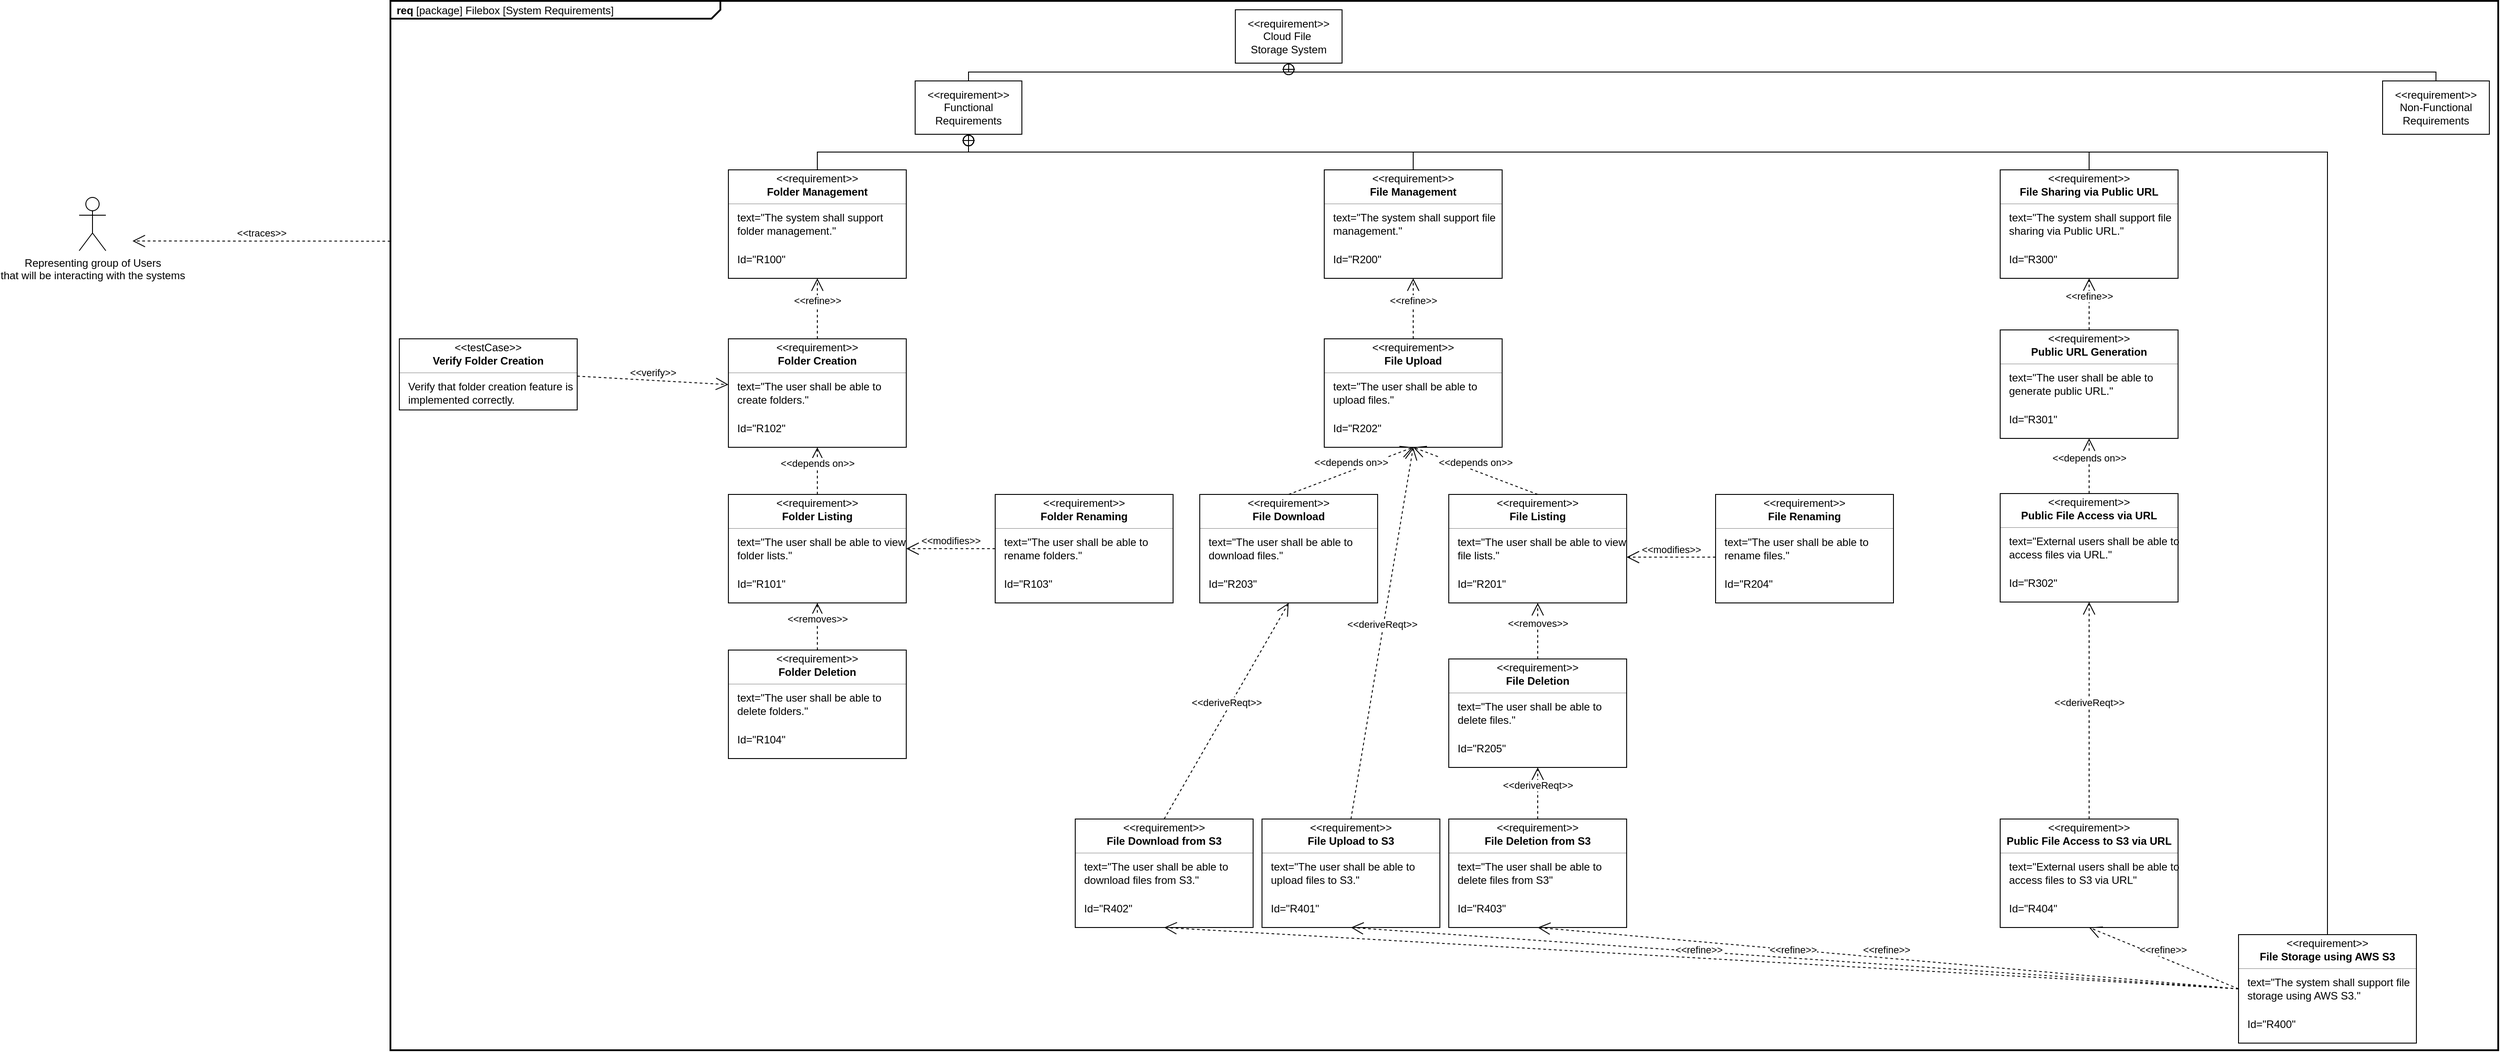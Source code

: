 <mxfile version="28.0.9" pages="3">
  <diagram name="ReqDiagram" id="spXLl35Vv6bMpFqqGnue">
    <mxGraphModel dx="2952" dy="1378" grid="1" gridSize="10" guides="1" tooltips="1" connect="1" arrows="1" fold="1" page="1" pageScale="1" pageWidth="827" pageHeight="1169" math="0" shadow="0">
      <root>
        <mxCell id="0" />
        <mxCell id="1" parent="0" />
        <mxCell id="FJR6Epjjg3Hut151xZ-i-1" value="&lt;p style=&quot;margin:0px;margin-top:4px;margin-left:7px;text-align:left;&quot;&gt;&lt;b&gt;req&lt;/b&gt;&amp;nbsp;[package] Filebox [System Requirements]&lt;/p&gt;" style="html=1;shape=mxgraph.sysml.package;overflow=fill;labelX=371;strokeWidth=2;align=center;" parent="1" vertex="1">
          <mxGeometry x="560" y="10" width="2370" height="1180" as="geometry" />
        </mxCell>
        <mxCell id="FJR6Epjjg3Hut151xZ-i-2" value="&amp;lt;&amp;lt;requirement&amp;gt;&amp;gt;&lt;br&gt;Cloud File&amp;nbsp;&lt;div&gt;Storage System&lt;/div&gt;" style="shape=rect;html=1;whiteSpace=wrap;align=center;" parent="1" vertex="1">
          <mxGeometry x="1510" y="20" width="120" height="60" as="geometry" />
        </mxCell>
        <mxCell id="FJR6Epjjg3Hut151xZ-i-3" value="&amp;lt;&amp;lt;requirement&amp;gt;&amp;gt;&lt;br&gt;Functional&lt;div&gt;Requirements&lt;/div&gt;" style="shape=rect;html=1;whiteSpace=wrap;align=center;" parent="1" vertex="1">
          <mxGeometry x="1150" y="100" width="120" height="60" as="geometry" />
        </mxCell>
        <mxCell id="FJR6Epjjg3Hut151xZ-i-4" value="&amp;lt;&amp;lt;requirement&amp;gt;&amp;gt;&lt;br&gt;Non-Functional&lt;div&gt;Requirements&lt;/div&gt;" style="shape=rect;html=1;whiteSpace=wrap;align=center;" parent="1" vertex="1">
          <mxGeometry x="2800" y="100" width="120" height="60" as="geometry" />
        </mxCell>
        <mxCell id="FJR6Epjjg3Hut151xZ-i-5" value="" style="rounded=0;html=1;labelBackgroundColor=none;endArrow=none;edgeStyle=elbowEdgeStyle;elbow=vertical;startArrow=sysMLPackCont;startSize=12;" parent="1" source="FJR6Epjjg3Hut151xZ-i-2" target="FJR6Epjjg3Hut151xZ-i-3" edge="1">
          <mxGeometry relative="1" as="geometry" />
        </mxCell>
        <mxCell id="FJR6Epjjg3Hut151xZ-i-7" value="" style="fontStyle=1;align=center;verticalAlign=middle;childLayout=stackLayout;horizontal=1;horizontalStack=0;resizeParent=1;resizeParentMax=0;resizeLast=0;marginBottom=0;" parent="1" vertex="1">
          <mxGeometry x="940" y="200" width="200" height="122" as="geometry" />
        </mxCell>
        <mxCell id="FJR6Epjjg3Hut151xZ-i-8" value="&amp;lt;&amp;lt;requirement&amp;gt;&amp;gt;" style="html=1;align=center;spacing=0;verticalAlign=middle;strokeColor=none;fillColor=none;whiteSpace=wrap;spacingTop=3;" parent="FJR6Epjjg3Hut151xZ-i-7" vertex="1">
          <mxGeometry width="200" height="16" as="geometry" />
        </mxCell>
        <mxCell id="FJR6Epjjg3Hut151xZ-i-9" value="Folder Management" style="html=1;align=center;spacing=0;verticalAlign=middle;strokeColor=none;fillColor=none;whiteSpace=wrap;fontStyle=1" parent="FJR6Epjjg3Hut151xZ-i-7" vertex="1">
          <mxGeometry y="16" width="200" height="18" as="geometry" />
        </mxCell>
        <mxCell id="FJR6Epjjg3Hut151xZ-i-10" value="" style="line;strokeWidth=0.25;fillColor=none;align=left;verticalAlign=middle;spacingTop=-1;spacingLeft=3;spacingRight=3;rotatable=0;labelPosition=right;points=[];portConstraint=eastwest;" parent="FJR6Epjjg3Hut151xZ-i-7" vertex="1">
          <mxGeometry y="34" width="200" height="8" as="geometry" />
        </mxCell>
        <mxCell id="FJR6Epjjg3Hut151xZ-i-11" value="text=&quot;The system shall support folder management.&quot;" style="html=1;align=left;spacing=0;verticalAlign=middle;strokeColor=none;fillColor=none;whiteSpace=wrap;spacingLeft=10;" parent="FJR6Epjjg3Hut151xZ-i-7" vertex="1">
          <mxGeometry y="42" width="200" height="38" as="geometry" />
        </mxCell>
        <mxCell id="FJR6Epjjg3Hut151xZ-i-12" value="Id=&quot;R100&quot;" style="html=1;align=left;spacing=0;verticalAlign=middle;strokeColor=none;fillColor=none;whiteSpace=wrap;spacingLeft=10;" parent="FJR6Epjjg3Hut151xZ-i-7" vertex="1">
          <mxGeometry y="80" width="200" height="42" as="geometry" />
        </mxCell>
        <mxCell id="FJR6Epjjg3Hut151xZ-i-15" value="" style="fontStyle=1;align=center;verticalAlign=middle;childLayout=stackLayout;horizontal=1;horizontalStack=0;resizeParent=1;resizeParentMax=0;resizeLast=0;marginBottom=0;" parent="1" vertex="1">
          <mxGeometry x="940" y="565" width="200" height="122" as="geometry" />
        </mxCell>
        <mxCell id="FJR6Epjjg3Hut151xZ-i-16" value="&amp;lt;&amp;lt;requirement&amp;gt;&amp;gt;" style="html=1;align=center;spacing=0;verticalAlign=middle;strokeColor=none;fillColor=none;whiteSpace=wrap;spacingTop=3;" parent="FJR6Epjjg3Hut151xZ-i-15" vertex="1">
          <mxGeometry width="200" height="16" as="geometry" />
        </mxCell>
        <mxCell id="FJR6Epjjg3Hut151xZ-i-17" value="Folder Listing" style="html=1;align=center;spacing=0;verticalAlign=middle;strokeColor=none;fillColor=none;whiteSpace=wrap;fontStyle=1" parent="FJR6Epjjg3Hut151xZ-i-15" vertex="1">
          <mxGeometry y="16" width="200" height="18" as="geometry" />
        </mxCell>
        <mxCell id="FJR6Epjjg3Hut151xZ-i-18" value="" style="line;strokeWidth=0.25;fillColor=none;align=left;verticalAlign=middle;spacingTop=-1;spacingLeft=3;spacingRight=3;rotatable=0;labelPosition=right;points=[];portConstraint=eastwest;" parent="FJR6Epjjg3Hut151xZ-i-15" vertex="1">
          <mxGeometry y="34" width="200" height="8" as="geometry" />
        </mxCell>
        <mxCell id="FJR6Epjjg3Hut151xZ-i-19" value="text=&quot;The user shall be able to view folder lists.&quot;" style="html=1;align=left;spacing=0;verticalAlign=middle;strokeColor=none;fillColor=none;whiteSpace=wrap;spacingLeft=10;" parent="FJR6Epjjg3Hut151xZ-i-15" vertex="1">
          <mxGeometry y="42" width="200" height="38" as="geometry" />
        </mxCell>
        <mxCell id="FJR6Epjjg3Hut151xZ-i-20" value="Id=&quot;R101&quot;" style="html=1;align=left;spacing=0;verticalAlign=middle;strokeColor=none;fillColor=none;whiteSpace=wrap;spacingLeft=10;" parent="FJR6Epjjg3Hut151xZ-i-15" vertex="1">
          <mxGeometry y="80" width="200" height="42" as="geometry" />
        </mxCell>
        <mxCell id="FJR6Epjjg3Hut151xZ-i-21" value="" style="fontStyle=1;align=center;verticalAlign=middle;childLayout=stackLayout;horizontal=1;horizontalStack=0;resizeParent=1;resizeParentMax=0;resizeLast=0;marginBottom=0;" parent="1" vertex="1">
          <mxGeometry x="1240" y="565" width="200" height="122" as="geometry" />
        </mxCell>
        <mxCell id="FJR6Epjjg3Hut151xZ-i-22" value="&amp;lt;&amp;lt;requirement&amp;gt;&amp;gt;" style="html=1;align=center;spacing=0;verticalAlign=middle;strokeColor=none;fillColor=none;whiteSpace=wrap;spacingTop=3;" parent="FJR6Epjjg3Hut151xZ-i-21" vertex="1">
          <mxGeometry width="200" height="16" as="geometry" />
        </mxCell>
        <mxCell id="FJR6Epjjg3Hut151xZ-i-23" value="Folder Renaming" style="html=1;align=center;spacing=0;verticalAlign=middle;strokeColor=none;fillColor=none;whiteSpace=wrap;fontStyle=1" parent="FJR6Epjjg3Hut151xZ-i-21" vertex="1">
          <mxGeometry y="16" width="200" height="18" as="geometry" />
        </mxCell>
        <mxCell id="FJR6Epjjg3Hut151xZ-i-24" value="" style="line;strokeWidth=0.25;fillColor=none;align=left;verticalAlign=middle;spacingTop=-1;spacingLeft=3;spacingRight=3;rotatable=0;labelPosition=right;points=[];portConstraint=eastwest;" parent="FJR6Epjjg3Hut151xZ-i-21" vertex="1">
          <mxGeometry y="34" width="200" height="8" as="geometry" />
        </mxCell>
        <mxCell id="FJR6Epjjg3Hut151xZ-i-25" value="text=&quot;The user shall be able to rename folders.&quot;" style="html=1;align=left;spacing=0;verticalAlign=middle;strokeColor=none;fillColor=none;whiteSpace=wrap;spacingLeft=10;" parent="FJR6Epjjg3Hut151xZ-i-21" vertex="1">
          <mxGeometry y="42" width="200" height="38" as="geometry" />
        </mxCell>
        <mxCell id="FJR6Epjjg3Hut151xZ-i-26" value="Id=&quot;R103&quot;" style="html=1;align=left;spacing=0;verticalAlign=middle;strokeColor=none;fillColor=none;whiteSpace=wrap;spacingLeft=10;" parent="FJR6Epjjg3Hut151xZ-i-21" vertex="1">
          <mxGeometry y="80" width="200" height="42" as="geometry" />
        </mxCell>
        <mxCell id="FJR6Epjjg3Hut151xZ-i-27" value="" style="fontStyle=1;align=center;verticalAlign=middle;childLayout=stackLayout;horizontal=1;horizontalStack=0;resizeParent=1;resizeParentMax=0;resizeLast=0;marginBottom=0;" parent="1" vertex="1">
          <mxGeometry x="940" y="740" width="200" height="122" as="geometry" />
        </mxCell>
        <mxCell id="FJR6Epjjg3Hut151xZ-i-28" value="&amp;lt;&amp;lt;requirement&amp;gt;&amp;gt;" style="html=1;align=center;spacing=0;verticalAlign=middle;strokeColor=none;fillColor=none;whiteSpace=wrap;spacingTop=3;" parent="FJR6Epjjg3Hut151xZ-i-27" vertex="1">
          <mxGeometry width="200" height="16" as="geometry" />
        </mxCell>
        <mxCell id="FJR6Epjjg3Hut151xZ-i-29" value="Folder Deletion" style="html=1;align=center;spacing=0;verticalAlign=middle;strokeColor=none;fillColor=none;whiteSpace=wrap;fontStyle=1" parent="FJR6Epjjg3Hut151xZ-i-27" vertex="1">
          <mxGeometry y="16" width="200" height="18" as="geometry" />
        </mxCell>
        <mxCell id="FJR6Epjjg3Hut151xZ-i-30" value="" style="line;strokeWidth=0.25;fillColor=none;align=left;verticalAlign=middle;spacingTop=-1;spacingLeft=3;spacingRight=3;rotatable=0;labelPosition=right;points=[];portConstraint=eastwest;" parent="FJR6Epjjg3Hut151xZ-i-27" vertex="1">
          <mxGeometry y="34" width="200" height="8" as="geometry" />
        </mxCell>
        <mxCell id="FJR6Epjjg3Hut151xZ-i-31" value="text=&quot;The user shall be able to delete folders.&quot;" style="html=1;align=left;spacing=0;verticalAlign=middle;strokeColor=none;fillColor=none;whiteSpace=wrap;spacingLeft=10;" parent="FJR6Epjjg3Hut151xZ-i-27" vertex="1">
          <mxGeometry y="42" width="200" height="38" as="geometry" />
        </mxCell>
        <mxCell id="FJR6Epjjg3Hut151xZ-i-32" value="Id=&quot;R104&quot;" style="html=1;align=left;spacing=0;verticalAlign=middle;strokeColor=none;fillColor=none;whiteSpace=wrap;spacingLeft=10;" parent="FJR6Epjjg3Hut151xZ-i-27" vertex="1">
          <mxGeometry y="80" width="200" height="42" as="geometry" />
        </mxCell>
        <mxCell id="FJR6Epjjg3Hut151xZ-i-33" value="" style="fontStyle=1;align=center;verticalAlign=middle;childLayout=stackLayout;horizontal=1;horizontalStack=0;resizeParent=1;resizeParentMax=0;resizeLast=0;marginBottom=0;" parent="1" vertex="1">
          <mxGeometry x="1610" y="200" width="200" height="122" as="geometry" />
        </mxCell>
        <mxCell id="FJR6Epjjg3Hut151xZ-i-34" value="&amp;lt;&amp;lt;requirement&amp;gt;&amp;gt;" style="html=1;align=center;spacing=0;verticalAlign=middle;strokeColor=none;fillColor=none;whiteSpace=wrap;spacingTop=3;" parent="FJR6Epjjg3Hut151xZ-i-33" vertex="1">
          <mxGeometry width="200" height="16" as="geometry" />
        </mxCell>
        <mxCell id="FJR6Epjjg3Hut151xZ-i-35" value="File Management" style="html=1;align=center;spacing=0;verticalAlign=middle;strokeColor=none;fillColor=none;whiteSpace=wrap;fontStyle=1" parent="FJR6Epjjg3Hut151xZ-i-33" vertex="1">
          <mxGeometry y="16" width="200" height="18" as="geometry" />
        </mxCell>
        <mxCell id="FJR6Epjjg3Hut151xZ-i-36" value="" style="line;strokeWidth=0.25;fillColor=none;align=left;verticalAlign=middle;spacingTop=-1;spacingLeft=3;spacingRight=3;rotatable=0;labelPosition=right;points=[];portConstraint=eastwest;" parent="FJR6Epjjg3Hut151xZ-i-33" vertex="1">
          <mxGeometry y="34" width="200" height="8" as="geometry" />
        </mxCell>
        <mxCell id="FJR6Epjjg3Hut151xZ-i-37" value="text=&quot;The system shall support file management.&quot;" style="html=1;align=left;spacing=0;verticalAlign=middle;strokeColor=none;fillColor=none;whiteSpace=wrap;spacingLeft=10;" parent="FJR6Epjjg3Hut151xZ-i-33" vertex="1">
          <mxGeometry y="42" width="200" height="38" as="geometry" />
        </mxCell>
        <mxCell id="FJR6Epjjg3Hut151xZ-i-38" value="Id=&quot;R200&quot;" style="html=1;align=left;spacing=0;verticalAlign=middle;strokeColor=none;fillColor=none;whiteSpace=wrap;spacingLeft=10;" parent="FJR6Epjjg3Hut151xZ-i-33" vertex="1">
          <mxGeometry y="80" width="200" height="42" as="geometry" />
        </mxCell>
        <mxCell id="FJR6Epjjg3Hut151xZ-i-45" value="" style="fontStyle=1;align=center;verticalAlign=middle;childLayout=stackLayout;horizontal=1;horizontalStack=0;resizeParent=1;resizeParentMax=0;resizeLast=0;marginBottom=0;" parent="1" vertex="1">
          <mxGeometry x="1470" y="565" width="200" height="122" as="geometry" />
        </mxCell>
        <mxCell id="FJR6Epjjg3Hut151xZ-i-46" value="&amp;lt;&amp;lt;requirement&amp;gt;&amp;gt;" style="html=1;align=center;spacing=0;verticalAlign=middle;strokeColor=none;fillColor=none;whiteSpace=wrap;spacingTop=3;" parent="FJR6Epjjg3Hut151xZ-i-45" vertex="1">
          <mxGeometry width="200" height="16" as="geometry" />
        </mxCell>
        <mxCell id="FJR6Epjjg3Hut151xZ-i-47" value="File Download" style="html=1;align=center;spacing=0;verticalAlign=middle;strokeColor=none;fillColor=none;whiteSpace=wrap;fontStyle=1" parent="FJR6Epjjg3Hut151xZ-i-45" vertex="1">
          <mxGeometry y="16" width="200" height="18" as="geometry" />
        </mxCell>
        <mxCell id="FJR6Epjjg3Hut151xZ-i-48" value="" style="line;strokeWidth=0.25;fillColor=none;align=left;verticalAlign=middle;spacingTop=-1;spacingLeft=3;spacingRight=3;rotatable=0;labelPosition=right;points=[];portConstraint=eastwest;" parent="FJR6Epjjg3Hut151xZ-i-45" vertex="1">
          <mxGeometry y="34" width="200" height="8" as="geometry" />
        </mxCell>
        <mxCell id="FJR6Epjjg3Hut151xZ-i-49" value="text=&quot;The user shall be able to download files.&quot;" style="html=1;align=left;spacing=0;verticalAlign=middle;strokeColor=none;fillColor=none;whiteSpace=wrap;spacingLeft=10;" parent="FJR6Epjjg3Hut151xZ-i-45" vertex="1">
          <mxGeometry y="42" width="200" height="38" as="geometry" />
        </mxCell>
        <mxCell id="FJR6Epjjg3Hut151xZ-i-50" value="Id=&quot;R203&quot;" style="html=1;align=left;spacing=0;verticalAlign=middle;strokeColor=none;fillColor=none;whiteSpace=wrap;spacingLeft=10;" parent="FJR6Epjjg3Hut151xZ-i-45" vertex="1">
          <mxGeometry y="80" width="200" height="42" as="geometry" />
        </mxCell>
        <mxCell id="FJR6Epjjg3Hut151xZ-i-51" value="" style="fontStyle=1;align=center;verticalAlign=middle;childLayout=stackLayout;horizontal=1;horizontalStack=0;resizeParent=1;resizeParentMax=0;resizeLast=0;marginBottom=0;" parent="1" vertex="1">
          <mxGeometry x="1750" y="750" width="200" height="122" as="geometry" />
        </mxCell>
        <mxCell id="FJR6Epjjg3Hut151xZ-i-52" value="&amp;lt;&amp;lt;requirement&amp;gt;&amp;gt;" style="html=1;align=center;spacing=0;verticalAlign=middle;strokeColor=none;fillColor=none;whiteSpace=wrap;spacingTop=3;" parent="FJR6Epjjg3Hut151xZ-i-51" vertex="1">
          <mxGeometry width="200" height="16" as="geometry" />
        </mxCell>
        <mxCell id="FJR6Epjjg3Hut151xZ-i-53" value="File Deletion" style="html=1;align=center;spacing=0;verticalAlign=middle;strokeColor=none;fillColor=none;whiteSpace=wrap;fontStyle=1" parent="FJR6Epjjg3Hut151xZ-i-51" vertex="1">
          <mxGeometry y="16" width="200" height="18" as="geometry" />
        </mxCell>
        <mxCell id="FJR6Epjjg3Hut151xZ-i-54" value="" style="line;strokeWidth=0.25;fillColor=none;align=left;verticalAlign=middle;spacingTop=-1;spacingLeft=3;spacingRight=3;rotatable=0;labelPosition=right;points=[];portConstraint=eastwest;" parent="FJR6Epjjg3Hut151xZ-i-51" vertex="1">
          <mxGeometry y="34" width="200" height="8" as="geometry" />
        </mxCell>
        <mxCell id="FJR6Epjjg3Hut151xZ-i-55" value="text=&quot;The user shall be able to delete files.&quot;" style="html=1;align=left;spacing=0;verticalAlign=middle;strokeColor=none;fillColor=none;whiteSpace=wrap;spacingLeft=10;" parent="FJR6Epjjg3Hut151xZ-i-51" vertex="1">
          <mxGeometry y="42" width="200" height="38" as="geometry" />
        </mxCell>
        <mxCell id="FJR6Epjjg3Hut151xZ-i-56" value="Id=&quot;R205&quot;" style="html=1;align=left;spacing=0;verticalAlign=middle;strokeColor=none;fillColor=none;whiteSpace=wrap;spacingLeft=10;" parent="FJR6Epjjg3Hut151xZ-i-51" vertex="1">
          <mxGeometry y="80" width="200" height="42" as="geometry" />
        </mxCell>
        <mxCell id="FJR6Epjjg3Hut151xZ-i-57" value="" style="fontStyle=1;align=center;verticalAlign=middle;childLayout=stackLayout;horizontal=1;horizontalStack=0;resizeParent=1;resizeParentMax=0;resizeLast=0;marginBottom=0;" parent="1" vertex="1">
          <mxGeometry x="2050" y="565" width="200" height="122" as="geometry" />
        </mxCell>
        <mxCell id="FJR6Epjjg3Hut151xZ-i-58" value="&amp;lt;&amp;lt;requirement&amp;gt;&amp;gt;" style="html=1;align=center;spacing=0;verticalAlign=middle;strokeColor=none;fillColor=none;whiteSpace=wrap;spacingTop=3;" parent="FJR6Epjjg3Hut151xZ-i-57" vertex="1">
          <mxGeometry width="200" height="16" as="geometry" />
        </mxCell>
        <mxCell id="FJR6Epjjg3Hut151xZ-i-59" value="File Renaming" style="html=1;align=center;spacing=0;verticalAlign=middle;strokeColor=none;fillColor=none;whiteSpace=wrap;fontStyle=1" parent="FJR6Epjjg3Hut151xZ-i-57" vertex="1">
          <mxGeometry y="16" width="200" height="18" as="geometry" />
        </mxCell>
        <mxCell id="FJR6Epjjg3Hut151xZ-i-60" value="" style="line;strokeWidth=0.25;fillColor=none;align=left;verticalAlign=middle;spacingTop=-1;spacingLeft=3;spacingRight=3;rotatable=0;labelPosition=right;points=[];portConstraint=eastwest;" parent="FJR6Epjjg3Hut151xZ-i-57" vertex="1">
          <mxGeometry y="34" width="200" height="8" as="geometry" />
        </mxCell>
        <mxCell id="FJR6Epjjg3Hut151xZ-i-61" value="text=&quot;The user shall be able to rename files.&quot;" style="html=1;align=left;spacing=0;verticalAlign=middle;strokeColor=none;fillColor=none;whiteSpace=wrap;spacingLeft=10;" parent="FJR6Epjjg3Hut151xZ-i-57" vertex="1">
          <mxGeometry y="42" width="200" height="38" as="geometry" />
        </mxCell>
        <mxCell id="FJR6Epjjg3Hut151xZ-i-62" value="Id=&quot;R204&quot;" style="html=1;align=left;spacing=0;verticalAlign=middle;strokeColor=none;fillColor=none;whiteSpace=wrap;spacingLeft=10;" parent="FJR6Epjjg3Hut151xZ-i-57" vertex="1">
          <mxGeometry y="80" width="200" height="42" as="geometry" />
        </mxCell>
        <mxCell id="FJR6Epjjg3Hut151xZ-i-64" value="" style="fontStyle=1;align=center;verticalAlign=middle;childLayout=stackLayout;horizontal=1;horizontalStack=0;resizeParent=1;resizeParentMax=0;resizeLast=0;marginBottom=0;" parent="1" vertex="1">
          <mxGeometry x="2370" y="200" width="200" height="122" as="geometry" />
        </mxCell>
        <mxCell id="FJR6Epjjg3Hut151xZ-i-65" value="&amp;lt;&amp;lt;requirement&amp;gt;&amp;gt;" style="html=1;align=center;spacing=0;verticalAlign=middle;strokeColor=none;fillColor=none;whiteSpace=wrap;spacingTop=3;" parent="FJR6Epjjg3Hut151xZ-i-64" vertex="1">
          <mxGeometry width="200" height="16" as="geometry" />
        </mxCell>
        <mxCell id="FJR6Epjjg3Hut151xZ-i-66" value="File Sharing via Public URL" style="html=1;align=center;spacing=0;verticalAlign=middle;strokeColor=none;fillColor=none;whiteSpace=wrap;fontStyle=1" parent="FJR6Epjjg3Hut151xZ-i-64" vertex="1">
          <mxGeometry y="16" width="200" height="18" as="geometry" />
        </mxCell>
        <mxCell id="FJR6Epjjg3Hut151xZ-i-67" value="" style="line;strokeWidth=0.25;fillColor=none;align=left;verticalAlign=middle;spacingTop=-1;spacingLeft=3;spacingRight=3;rotatable=0;labelPosition=right;points=[];portConstraint=eastwest;" parent="FJR6Epjjg3Hut151xZ-i-64" vertex="1">
          <mxGeometry y="34" width="200" height="8" as="geometry" />
        </mxCell>
        <mxCell id="FJR6Epjjg3Hut151xZ-i-68" value="text=&quot;The system shall support file sharing via Public URL.&quot;" style="html=1;align=left;spacing=0;verticalAlign=middle;strokeColor=none;fillColor=none;whiteSpace=wrap;spacingLeft=10;" parent="FJR6Epjjg3Hut151xZ-i-64" vertex="1">
          <mxGeometry y="42" width="200" height="38" as="geometry" />
        </mxCell>
        <mxCell id="FJR6Epjjg3Hut151xZ-i-69" value="Id=&quot;R300&quot;" style="html=1;align=left;spacing=0;verticalAlign=middle;strokeColor=none;fillColor=none;whiteSpace=wrap;spacingLeft=10;" parent="FJR6Epjjg3Hut151xZ-i-64" vertex="1">
          <mxGeometry y="80" width="200" height="42" as="geometry" />
        </mxCell>
        <mxCell id="FJR6Epjjg3Hut151xZ-i-70" value="" style="fontStyle=1;align=center;verticalAlign=middle;childLayout=stackLayout;horizontal=1;horizontalStack=0;resizeParent=1;resizeParentMax=0;resizeLast=0;marginBottom=0;" parent="1" vertex="1">
          <mxGeometry x="2370" y="380" width="200" height="122" as="geometry" />
        </mxCell>
        <mxCell id="FJR6Epjjg3Hut151xZ-i-71" value="&amp;lt;&amp;lt;requirement&amp;gt;&amp;gt;" style="html=1;align=center;spacing=0;verticalAlign=middle;strokeColor=none;fillColor=none;whiteSpace=wrap;spacingTop=3;" parent="FJR6Epjjg3Hut151xZ-i-70" vertex="1">
          <mxGeometry width="200" height="16" as="geometry" />
        </mxCell>
        <mxCell id="FJR6Epjjg3Hut151xZ-i-72" value="Public URL Generation" style="html=1;align=center;spacing=0;verticalAlign=middle;strokeColor=none;fillColor=none;whiteSpace=wrap;fontStyle=1" parent="FJR6Epjjg3Hut151xZ-i-70" vertex="1">
          <mxGeometry y="16" width="200" height="18" as="geometry" />
        </mxCell>
        <mxCell id="FJR6Epjjg3Hut151xZ-i-73" value="" style="line;strokeWidth=0.25;fillColor=none;align=left;verticalAlign=middle;spacingTop=-1;spacingLeft=3;spacingRight=3;rotatable=0;labelPosition=right;points=[];portConstraint=eastwest;" parent="FJR6Epjjg3Hut151xZ-i-70" vertex="1">
          <mxGeometry y="34" width="200" height="8" as="geometry" />
        </mxCell>
        <mxCell id="FJR6Epjjg3Hut151xZ-i-74" value="text=&quot;The user shall be able to generate public URL.&quot;" style="html=1;align=left;spacing=0;verticalAlign=middle;strokeColor=none;fillColor=none;whiteSpace=wrap;spacingLeft=10;" parent="FJR6Epjjg3Hut151xZ-i-70" vertex="1">
          <mxGeometry y="42" width="200" height="38" as="geometry" />
        </mxCell>
        <mxCell id="FJR6Epjjg3Hut151xZ-i-75" value="Id=&quot;R301&quot;" style="html=1;align=left;spacing=0;verticalAlign=middle;strokeColor=none;fillColor=none;whiteSpace=wrap;spacingLeft=10;" parent="FJR6Epjjg3Hut151xZ-i-70" vertex="1">
          <mxGeometry y="80" width="200" height="42" as="geometry" />
        </mxCell>
        <mxCell id="FJR6Epjjg3Hut151xZ-i-39" value="" style="fontStyle=1;align=center;verticalAlign=middle;childLayout=stackLayout;horizontal=1;horizontalStack=0;resizeParent=1;resizeParentMax=0;resizeLast=0;marginBottom=0;" parent="1" vertex="1">
          <mxGeometry x="1610" y="390" width="200" height="122" as="geometry" />
        </mxCell>
        <mxCell id="FJR6Epjjg3Hut151xZ-i-40" value="&amp;lt;&amp;lt;requirement&amp;gt;&amp;gt;" style="html=1;align=center;spacing=0;verticalAlign=middle;strokeColor=none;fillColor=none;whiteSpace=wrap;spacingTop=3;" parent="FJR6Epjjg3Hut151xZ-i-39" vertex="1">
          <mxGeometry width="200" height="16" as="geometry" />
        </mxCell>
        <mxCell id="FJR6Epjjg3Hut151xZ-i-41" value="File Upload" style="html=1;align=center;spacing=0;verticalAlign=middle;strokeColor=none;fillColor=none;whiteSpace=wrap;fontStyle=1" parent="FJR6Epjjg3Hut151xZ-i-39" vertex="1">
          <mxGeometry y="16" width="200" height="18" as="geometry" />
        </mxCell>
        <mxCell id="FJR6Epjjg3Hut151xZ-i-42" value="" style="line;strokeWidth=0.25;fillColor=none;align=left;verticalAlign=middle;spacingTop=-1;spacingLeft=3;spacingRight=3;rotatable=0;labelPosition=right;points=[];portConstraint=eastwest;" parent="FJR6Epjjg3Hut151xZ-i-39" vertex="1">
          <mxGeometry y="34" width="200" height="8" as="geometry" />
        </mxCell>
        <mxCell id="FJR6Epjjg3Hut151xZ-i-43" value="text=&quot;The user shall be able to upload files.&quot;" style="html=1;align=left;spacing=0;verticalAlign=middle;strokeColor=none;fillColor=none;whiteSpace=wrap;spacingLeft=10;" parent="FJR6Epjjg3Hut151xZ-i-39" vertex="1">
          <mxGeometry y="42" width="200" height="38" as="geometry" />
        </mxCell>
        <mxCell id="FJR6Epjjg3Hut151xZ-i-44" value="Id=&quot;R202&quot;" style="html=1;align=left;spacing=0;verticalAlign=middle;strokeColor=none;fillColor=none;whiteSpace=wrap;spacingLeft=10;" parent="FJR6Epjjg3Hut151xZ-i-39" vertex="1">
          <mxGeometry y="80" width="200" height="42" as="geometry" />
        </mxCell>
        <mxCell id="H3L_kc8z3lhVD--EM1JP-4" value="" style="fontStyle=1;align=center;verticalAlign=middle;childLayout=stackLayout;horizontal=1;horizontalStack=0;resizeParent=1;resizeParentMax=0;resizeLast=0;marginBottom=0;" parent="1" vertex="1">
          <mxGeometry x="940" y="390" width="200" height="122" as="geometry" />
        </mxCell>
        <mxCell id="H3L_kc8z3lhVD--EM1JP-5" value="&amp;lt;&amp;lt;requirement&amp;gt;&amp;gt;" style="html=1;align=center;spacing=0;verticalAlign=middle;strokeColor=none;fillColor=none;whiteSpace=wrap;spacingTop=3;" parent="H3L_kc8z3lhVD--EM1JP-4" vertex="1">
          <mxGeometry width="200" height="16" as="geometry" />
        </mxCell>
        <mxCell id="H3L_kc8z3lhVD--EM1JP-6" value="Folder Creation" style="html=1;align=center;spacing=0;verticalAlign=middle;strokeColor=none;fillColor=none;whiteSpace=wrap;fontStyle=1" parent="H3L_kc8z3lhVD--EM1JP-4" vertex="1">
          <mxGeometry y="16" width="200" height="18" as="geometry" />
        </mxCell>
        <mxCell id="H3L_kc8z3lhVD--EM1JP-7" value="" style="line;strokeWidth=0.25;fillColor=none;align=left;verticalAlign=middle;spacingTop=-1;spacingLeft=3;spacingRight=3;rotatable=0;labelPosition=right;points=[];portConstraint=eastwest;" parent="H3L_kc8z3lhVD--EM1JP-4" vertex="1">
          <mxGeometry y="34" width="200" height="8" as="geometry" />
        </mxCell>
        <mxCell id="H3L_kc8z3lhVD--EM1JP-8" value="text=&quot;The user shall be able to create folders.&quot;" style="html=1;align=left;spacing=0;verticalAlign=middle;strokeColor=none;fillColor=none;whiteSpace=wrap;spacingLeft=10;" parent="H3L_kc8z3lhVD--EM1JP-4" vertex="1">
          <mxGeometry y="42" width="200" height="38" as="geometry" />
        </mxCell>
        <mxCell id="H3L_kc8z3lhVD--EM1JP-9" value="Id=&quot;R102&quot;" style="html=1;align=left;spacing=0;verticalAlign=middle;strokeColor=none;fillColor=none;whiteSpace=wrap;spacingLeft=10;" parent="H3L_kc8z3lhVD--EM1JP-4" vertex="1">
          <mxGeometry y="80" width="200" height="42" as="geometry" />
        </mxCell>
        <mxCell id="H3L_kc8z3lhVD--EM1JP-10" value="&amp;lt;&amp;lt;refine&amp;gt;&amp;gt;" style="edgeStyle=none;html=1;endArrow=open;endSize=12;dashed=1;verticalAlign=bottom;rounded=0;entryX=0.5;entryY=1;entryDx=0;entryDy=0;exitX=0.5;exitY=0;exitDx=0;exitDy=0;" parent="1" source="H3L_kc8z3lhVD--EM1JP-5" target="FJR6Epjjg3Hut151xZ-i-12" edge="1">
          <mxGeometry x="0.005" width="160" relative="1" as="geometry">
            <mxPoint x="900" y="340" as="sourcePoint" />
            <mxPoint x="790" y="488" as="targetPoint" />
            <mxPoint as="offset" />
          </mxGeometry>
        </mxCell>
        <mxCell id="H3L_kc8z3lhVD--EM1JP-11" value="" style="fontStyle=1;align=center;verticalAlign=middle;childLayout=stackLayout;horizontal=1;horizontalStack=0;resizeParent=1;resizeParentMax=0;resizeLast=0;marginBottom=0;" parent="1" vertex="1">
          <mxGeometry x="1750" y="565" width="200" height="122" as="geometry" />
        </mxCell>
        <mxCell id="H3L_kc8z3lhVD--EM1JP-12" value="&amp;lt;&amp;lt;requirement&amp;gt;&amp;gt;" style="html=1;align=center;spacing=0;verticalAlign=middle;strokeColor=none;fillColor=none;whiteSpace=wrap;spacingTop=3;" parent="H3L_kc8z3lhVD--EM1JP-11" vertex="1">
          <mxGeometry width="200" height="16" as="geometry" />
        </mxCell>
        <mxCell id="H3L_kc8z3lhVD--EM1JP-13" value="File Listing" style="html=1;align=center;spacing=0;verticalAlign=middle;strokeColor=none;fillColor=none;whiteSpace=wrap;fontStyle=1" parent="H3L_kc8z3lhVD--EM1JP-11" vertex="1">
          <mxGeometry y="16" width="200" height="18" as="geometry" />
        </mxCell>
        <mxCell id="H3L_kc8z3lhVD--EM1JP-14" value="" style="line;strokeWidth=0.25;fillColor=none;align=left;verticalAlign=middle;spacingTop=-1;spacingLeft=3;spacingRight=3;rotatable=0;labelPosition=right;points=[];portConstraint=eastwest;" parent="H3L_kc8z3lhVD--EM1JP-11" vertex="1">
          <mxGeometry y="34" width="200" height="8" as="geometry" />
        </mxCell>
        <mxCell id="H3L_kc8z3lhVD--EM1JP-15" value="text=&quot;The user shall be able to view file lists.&quot;" style="html=1;align=left;spacing=0;verticalAlign=middle;strokeColor=none;fillColor=none;whiteSpace=wrap;spacingLeft=10;" parent="H3L_kc8z3lhVD--EM1JP-11" vertex="1">
          <mxGeometry y="42" width="200" height="38" as="geometry" />
        </mxCell>
        <mxCell id="H3L_kc8z3lhVD--EM1JP-16" value="Id=&quot;R201&quot;" style="html=1;align=left;spacing=0;verticalAlign=middle;strokeColor=none;fillColor=none;whiteSpace=wrap;spacingLeft=10;" parent="H3L_kc8z3lhVD--EM1JP-11" vertex="1">
          <mxGeometry y="80" width="200" height="42" as="geometry" />
        </mxCell>
        <mxCell id="H3L_kc8z3lhVD--EM1JP-18" value="" style="fontStyle=1;align=center;verticalAlign=middle;childLayout=stackLayout;horizontal=1;horizontalStack=0;resizeParent=1;resizeParentMax=0;resizeLast=0;marginBottom=0;" parent="1" vertex="1">
          <mxGeometry x="2370" y="564" width="200" height="122" as="geometry" />
        </mxCell>
        <mxCell id="H3L_kc8z3lhVD--EM1JP-19" value="&amp;lt;&amp;lt;requirement&amp;gt;&amp;gt;" style="html=1;align=center;spacing=0;verticalAlign=middle;strokeColor=none;fillColor=none;whiteSpace=wrap;spacingTop=3;" parent="H3L_kc8z3lhVD--EM1JP-18" vertex="1">
          <mxGeometry width="200" height="16" as="geometry" />
        </mxCell>
        <mxCell id="H3L_kc8z3lhVD--EM1JP-20" value="Public File Access via URL" style="html=1;align=center;spacing=0;verticalAlign=middle;strokeColor=none;fillColor=none;whiteSpace=wrap;fontStyle=1" parent="H3L_kc8z3lhVD--EM1JP-18" vertex="1">
          <mxGeometry y="16" width="200" height="18" as="geometry" />
        </mxCell>
        <mxCell id="H3L_kc8z3lhVD--EM1JP-21" value="" style="line;strokeWidth=0.25;fillColor=none;align=left;verticalAlign=middle;spacingTop=-1;spacingLeft=3;spacingRight=3;rotatable=0;labelPosition=right;points=[];portConstraint=eastwest;" parent="H3L_kc8z3lhVD--EM1JP-18" vertex="1">
          <mxGeometry y="34" width="200" height="8" as="geometry" />
        </mxCell>
        <mxCell id="H3L_kc8z3lhVD--EM1JP-22" value="text=&quot;External users shall be able to access files via URL.&quot;" style="html=1;align=left;spacing=0;verticalAlign=middle;strokeColor=none;fillColor=none;whiteSpace=wrap;spacingLeft=10;" parent="H3L_kc8z3lhVD--EM1JP-18" vertex="1">
          <mxGeometry y="42" width="200" height="38" as="geometry" />
        </mxCell>
        <mxCell id="H3L_kc8z3lhVD--EM1JP-23" value="Id=&quot;R302&quot;" style="html=1;align=left;spacing=0;verticalAlign=middle;strokeColor=none;fillColor=none;whiteSpace=wrap;spacingLeft=10;" parent="H3L_kc8z3lhVD--EM1JP-18" vertex="1">
          <mxGeometry y="80" width="200" height="42" as="geometry" />
        </mxCell>
        <mxCell id="SrYh36GdP-UUbDiqZ6Ia-2" value="" style="fontStyle=1;align=center;verticalAlign=middle;childLayout=stackLayout;horizontal=1;horizontalStack=0;resizeParent=1;resizeParentMax=0;resizeLast=0;marginBottom=0;" parent="1" vertex="1">
          <mxGeometry x="2638" y="1060" width="200" height="122" as="geometry" />
        </mxCell>
        <mxCell id="SrYh36GdP-UUbDiqZ6Ia-3" value="&amp;lt;&amp;lt;requirement&amp;gt;&amp;gt;" style="html=1;align=center;spacing=0;verticalAlign=middle;strokeColor=none;fillColor=none;whiteSpace=wrap;spacingTop=3;" parent="SrYh36GdP-UUbDiqZ6Ia-2" vertex="1">
          <mxGeometry width="200" height="16" as="geometry" />
        </mxCell>
        <mxCell id="SrYh36GdP-UUbDiqZ6Ia-4" value="File Storage using AWS S3" style="html=1;align=center;spacing=0;verticalAlign=middle;strokeColor=none;fillColor=none;whiteSpace=wrap;fontStyle=1" parent="SrYh36GdP-UUbDiqZ6Ia-2" vertex="1">
          <mxGeometry y="16" width="200" height="18" as="geometry" />
        </mxCell>
        <mxCell id="SrYh36GdP-UUbDiqZ6Ia-5" value="" style="line;strokeWidth=0.25;fillColor=none;align=left;verticalAlign=middle;spacingTop=-1;spacingLeft=3;spacingRight=3;rotatable=0;labelPosition=right;points=[];portConstraint=eastwest;" parent="SrYh36GdP-UUbDiqZ6Ia-2" vertex="1">
          <mxGeometry y="34" width="200" height="8" as="geometry" />
        </mxCell>
        <mxCell id="SrYh36GdP-UUbDiqZ6Ia-6" value="text=&quot;The system shall support file storage using AWS S3.&quot;" style="html=1;align=left;spacing=0;verticalAlign=middle;strokeColor=none;fillColor=none;whiteSpace=wrap;spacingLeft=10;" parent="SrYh36GdP-UUbDiqZ6Ia-2" vertex="1">
          <mxGeometry y="42" width="200" height="38" as="geometry" />
        </mxCell>
        <mxCell id="SrYh36GdP-UUbDiqZ6Ia-7" value="Id=&quot;R400&quot;" style="html=1;align=left;spacing=0;verticalAlign=middle;strokeColor=none;fillColor=none;whiteSpace=wrap;spacingLeft=10;" parent="SrYh36GdP-UUbDiqZ6Ia-2" vertex="1">
          <mxGeometry y="80" width="200" height="42" as="geometry" />
        </mxCell>
        <mxCell id="SrYh36GdP-UUbDiqZ6Ia-8" value="" style="fontStyle=1;align=center;verticalAlign=middle;childLayout=stackLayout;horizontal=1;horizontalStack=0;resizeParent=1;resizeParentMax=0;resizeLast=0;marginBottom=0;" parent="1" vertex="1">
          <mxGeometry x="1540" y="930" width="200" height="122" as="geometry" />
        </mxCell>
        <mxCell id="SrYh36GdP-UUbDiqZ6Ia-9" value="&amp;lt;&amp;lt;requirement&amp;gt;&amp;gt;" style="html=1;align=center;spacing=0;verticalAlign=middle;strokeColor=none;fillColor=none;whiteSpace=wrap;spacingTop=3;" parent="SrYh36GdP-UUbDiqZ6Ia-8" vertex="1">
          <mxGeometry width="200" height="16" as="geometry" />
        </mxCell>
        <mxCell id="SrYh36GdP-UUbDiqZ6Ia-10" value="File Upload to S3" style="html=1;align=center;spacing=0;verticalAlign=middle;strokeColor=none;fillColor=none;whiteSpace=wrap;fontStyle=1" parent="SrYh36GdP-UUbDiqZ6Ia-8" vertex="1">
          <mxGeometry y="16" width="200" height="18" as="geometry" />
        </mxCell>
        <mxCell id="SrYh36GdP-UUbDiqZ6Ia-11" value="" style="line;strokeWidth=0.25;fillColor=none;align=left;verticalAlign=middle;spacingTop=-1;spacingLeft=3;spacingRight=3;rotatable=0;labelPosition=right;points=[];portConstraint=eastwest;" parent="SrYh36GdP-UUbDiqZ6Ia-8" vertex="1">
          <mxGeometry y="34" width="200" height="8" as="geometry" />
        </mxCell>
        <mxCell id="SrYh36GdP-UUbDiqZ6Ia-12" value="text=&quot;The user shall be able to upload files to S3.&quot;" style="html=1;align=left;spacing=0;verticalAlign=middle;strokeColor=none;fillColor=none;whiteSpace=wrap;spacingLeft=10;" parent="SrYh36GdP-UUbDiqZ6Ia-8" vertex="1">
          <mxGeometry y="42" width="200" height="38" as="geometry" />
        </mxCell>
        <mxCell id="SrYh36GdP-UUbDiqZ6Ia-13" value="Id=&quot;R401&quot;" style="html=1;align=left;spacing=0;verticalAlign=middle;strokeColor=none;fillColor=none;whiteSpace=wrap;spacingLeft=10;" parent="SrYh36GdP-UUbDiqZ6Ia-8" vertex="1">
          <mxGeometry y="80" width="200" height="42" as="geometry" />
        </mxCell>
        <mxCell id="SrYh36GdP-UUbDiqZ6Ia-14" value="" style="fontStyle=1;align=center;verticalAlign=middle;childLayout=stackLayout;horizontal=1;horizontalStack=0;resizeParent=1;resizeParentMax=0;resizeLast=0;marginBottom=0;" parent="1" vertex="1">
          <mxGeometry x="1330" y="930" width="200" height="122" as="geometry" />
        </mxCell>
        <mxCell id="SrYh36GdP-UUbDiqZ6Ia-15" value="&amp;lt;&amp;lt;requirement&amp;gt;&amp;gt;" style="html=1;align=center;spacing=0;verticalAlign=middle;strokeColor=none;fillColor=none;whiteSpace=wrap;spacingTop=3;" parent="SrYh36GdP-UUbDiqZ6Ia-14" vertex="1">
          <mxGeometry width="200" height="16" as="geometry" />
        </mxCell>
        <mxCell id="SrYh36GdP-UUbDiqZ6Ia-16" value="File Download from S3" style="html=1;align=center;spacing=0;verticalAlign=middle;strokeColor=none;fillColor=none;whiteSpace=wrap;fontStyle=1" parent="SrYh36GdP-UUbDiqZ6Ia-14" vertex="1">
          <mxGeometry y="16" width="200" height="18" as="geometry" />
        </mxCell>
        <mxCell id="SrYh36GdP-UUbDiqZ6Ia-17" value="" style="line;strokeWidth=0.25;fillColor=none;align=left;verticalAlign=middle;spacingTop=-1;spacingLeft=3;spacingRight=3;rotatable=0;labelPosition=right;points=[];portConstraint=eastwest;" parent="SrYh36GdP-UUbDiqZ6Ia-14" vertex="1">
          <mxGeometry y="34" width="200" height="8" as="geometry" />
        </mxCell>
        <mxCell id="SrYh36GdP-UUbDiqZ6Ia-18" value="text=&quot;The user shall be able to download files from S3.&quot;" style="html=1;align=left;spacing=0;verticalAlign=middle;strokeColor=none;fillColor=none;whiteSpace=wrap;spacingLeft=10;" parent="SrYh36GdP-UUbDiqZ6Ia-14" vertex="1">
          <mxGeometry y="42" width="200" height="38" as="geometry" />
        </mxCell>
        <mxCell id="SrYh36GdP-UUbDiqZ6Ia-19" value="Id=&quot;R402&quot;" style="html=1;align=left;spacing=0;verticalAlign=middle;strokeColor=none;fillColor=none;whiteSpace=wrap;spacingLeft=10;" parent="SrYh36GdP-UUbDiqZ6Ia-14" vertex="1">
          <mxGeometry y="80" width="200" height="42" as="geometry" />
        </mxCell>
        <mxCell id="SrYh36GdP-UUbDiqZ6Ia-20" value="" style="fontStyle=1;align=center;verticalAlign=middle;childLayout=stackLayout;horizontal=1;horizontalStack=0;resizeParent=1;resizeParentMax=0;resizeLast=0;marginBottom=0;" parent="1" vertex="1">
          <mxGeometry x="1750" y="930" width="200" height="122" as="geometry" />
        </mxCell>
        <mxCell id="SrYh36GdP-UUbDiqZ6Ia-21" value="&amp;lt;&amp;lt;requirement&amp;gt;&amp;gt;" style="html=1;align=center;spacing=0;verticalAlign=middle;strokeColor=none;fillColor=none;whiteSpace=wrap;spacingTop=3;" parent="SrYh36GdP-UUbDiqZ6Ia-20" vertex="1">
          <mxGeometry width="200" height="16" as="geometry" />
        </mxCell>
        <mxCell id="SrYh36GdP-UUbDiqZ6Ia-22" value="File Deletion from S3" style="html=1;align=center;spacing=0;verticalAlign=middle;strokeColor=none;fillColor=none;whiteSpace=wrap;fontStyle=1" parent="SrYh36GdP-UUbDiqZ6Ia-20" vertex="1">
          <mxGeometry y="16" width="200" height="18" as="geometry" />
        </mxCell>
        <mxCell id="SrYh36GdP-UUbDiqZ6Ia-23" value="" style="line;strokeWidth=0.25;fillColor=none;align=left;verticalAlign=middle;spacingTop=-1;spacingLeft=3;spacingRight=3;rotatable=0;labelPosition=right;points=[];portConstraint=eastwest;" parent="SrYh36GdP-UUbDiqZ6Ia-20" vertex="1">
          <mxGeometry y="34" width="200" height="8" as="geometry" />
        </mxCell>
        <mxCell id="SrYh36GdP-UUbDiqZ6Ia-24" value="text=&quot;The user shall be able to delete files from S3&quot;" style="html=1;align=left;spacing=0;verticalAlign=middle;strokeColor=none;fillColor=none;whiteSpace=wrap;spacingLeft=10;" parent="SrYh36GdP-UUbDiqZ6Ia-20" vertex="1">
          <mxGeometry y="42" width="200" height="38" as="geometry" />
        </mxCell>
        <mxCell id="SrYh36GdP-UUbDiqZ6Ia-25" value="Id=&quot;R403&quot;" style="html=1;align=left;spacing=0;verticalAlign=middle;strokeColor=none;fillColor=none;whiteSpace=wrap;spacingLeft=10;" parent="SrYh36GdP-UUbDiqZ6Ia-20" vertex="1">
          <mxGeometry y="80" width="200" height="42" as="geometry" />
        </mxCell>
        <mxCell id="SrYh36GdP-UUbDiqZ6Ia-26" value="" style="fontStyle=1;align=center;verticalAlign=middle;childLayout=stackLayout;horizontal=1;horizontalStack=0;resizeParent=1;resizeParentMax=0;resizeLast=0;marginBottom=0;" parent="1" vertex="1">
          <mxGeometry x="2370" y="930" width="200" height="122" as="geometry" />
        </mxCell>
        <mxCell id="SrYh36GdP-UUbDiqZ6Ia-27" value="&amp;lt;&amp;lt;requirement&amp;gt;&amp;gt;" style="html=1;align=center;spacing=0;verticalAlign=middle;strokeColor=none;fillColor=none;whiteSpace=wrap;spacingTop=3;" parent="SrYh36GdP-UUbDiqZ6Ia-26" vertex="1">
          <mxGeometry width="200" height="16" as="geometry" />
        </mxCell>
        <mxCell id="SrYh36GdP-UUbDiqZ6Ia-28" value="Public File Access to S3 via URL" style="html=1;align=center;spacing=0;verticalAlign=middle;strokeColor=none;fillColor=none;whiteSpace=wrap;fontStyle=1" parent="SrYh36GdP-UUbDiqZ6Ia-26" vertex="1">
          <mxGeometry y="16" width="200" height="18" as="geometry" />
        </mxCell>
        <mxCell id="SrYh36GdP-UUbDiqZ6Ia-29" value="" style="line;strokeWidth=0.25;fillColor=none;align=left;verticalAlign=middle;spacingTop=-1;spacingLeft=3;spacingRight=3;rotatable=0;labelPosition=right;points=[];portConstraint=eastwest;" parent="SrYh36GdP-UUbDiqZ6Ia-26" vertex="1">
          <mxGeometry y="34" width="200" height="8" as="geometry" />
        </mxCell>
        <mxCell id="SrYh36GdP-UUbDiqZ6Ia-30" value="text=&quot;External users shall be able to access files to S3 via URL&quot;" style="html=1;align=left;spacing=0;verticalAlign=middle;strokeColor=none;fillColor=none;whiteSpace=wrap;spacingLeft=10;" parent="SrYh36GdP-UUbDiqZ6Ia-26" vertex="1">
          <mxGeometry y="42" width="200" height="38" as="geometry" />
        </mxCell>
        <mxCell id="SrYh36GdP-UUbDiqZ6Ia-31" value="Id=&quot;R404&quot;" style="html=1;align=left;spacing=0;verticalAlign=middle;strokeColor=none;fillColor=none;whiteSpace=wrap;spacingLeft=10;" parent="SrYh36GdP-UUbDiqZ6Ia-26" vertex="1">
          <mxGeometry y="80" width="200" height="42" as="geometry" />
        </mxCell>
        <mxCell id="XfI9hFTyukpSZbvpHLYo-3" value="&amp;lt;&amp;lt;depends on&amp;gt;&amp;gt;" style="edgeStyle=none;html=1;endArrow=open;endSize=12;dashed=1;verticalAlign=bottom;rounded=0;entryX=0.5;entryY=1;entryDx=0;entryDy=0;exitX=0.5;exitY=0;exitDx=0;exitDy=0;" edge="1" parent="1" source="FJR6Epjjg3Hut151xZ-i-16" target="H3L_kc8z3lhVD--EM1JP-9">
          <mxGeometry x="0.005" width="160" relative="1" as="geometry">
            <mxPoint x="1330" y="848" as="sourcePoint" />
            <mxPoint x="1330" y="700" as="targetPoint" />
            <mxPoint as="offset" />
          </mxGeometry>
        </mxCell>
        <mxCell id="XfI9hFTyukpSZbvpHLYo-5" value="&amp;lt;&amp;lt;modifies&amp;gt;&amp;gt;" style="edgeStyle=none;html=1;endArrow=open;endSize=12;dashed=1;verticalAlign=bottom;rounded=0;entryX=1;entryY=0.5;entryDx=0;entryDy=0;exitX=0;exitY=0.5;exitDx=0;exitDy=0;" edge="1" parent="1" source="FJR6Epjjg3Hut151xZ-i-25" target="FJR6Epjjg3Hut151xZ-i-19">
          <mxGeometry x="0.005" width="160" relative="1" as="geometry">
            <mxPoint x="1100" y="958" as="sourcePoint" />
            <mxPoint x="1100" y="810" as="targetPoint" />
            <mxPoint as="offset" />
          </mxGeometry>
        </mxCell>
        <mxCell id="XfI9hFTyukpSZbvpHLYo-6" value="&amp;lt;&amp;lt;removes&amp;gt;&amp;gt;" style="edgeStyle=none;html=1;endArrow=open;endSize=12;dashed=1;verticalAlign=bottom;rounded=0;entryX=0.5;entryY=1;entryDx=0;entryDy=0;exitX=0.5;exitY=0;exitDx=0;exitDy=0;" edge="1" parent="1" source="FJR6Epjjg3Hut151xZ-i-28" target="FJR6Epjjg3Hut151xZ-i-20">
          <mxGeometry x="0.005" width="160" relative="1" as="geometry">
            <mxPoint x="1350" y="1149" as="sourcePoint" />
            <mxPoint x="1350" y="1001" as="targetPoint" />
            <mxPoint as="offset" />
          </mxGeometry>
        </mxCell>
        <mxCell id="XfI9hFTyukpSZbvpHLYo-13" value="&amp;lt;&amp;lt;refine&amp;gt;&amp;gt;" style="edgeStyle=none;html=1;endArrow=open;endSize=12;dashed=1;verticalAlign=bottom;rounded=0;entryX=0.5;entryY=1;entryDx=0;entryDy=0;exitX=0.5;exitY=0;exitDx=0;exitDy=0;" edge="1" parent="1" source="FJR6Epjjg3Hut151xZ-i-40" target="FJR6Epjjg3Hut151xZ-i-38">
          <mxGeometry x="0.005" width="160" relative="1" as="geometry">
            <mxPoint x="1920" y="688" as="sourcePoint" />
            <mxPoint x="1920" y="540" as="targetPoint" />
            <mxPoint as="offset" />
          </mxGeometry>
        </mxCell>
        <mxCell id="XfI9hFTyukpSZbvpHLYo-14" value="&amp;lt;&amp;lt;depends on&amp;gt;&amp;gt;" style="edgeStyle=none;html=1;endArrow=open;endSize=12;dashed=1;verticalAlign=bottom;rounded=0;entryX=0.5;entryY=1;entryDx=0;entryDy=0;exitX=0.5;exitY=0;exitDx=0;exitDy=0;" edge="1" parent="1" source="FJR6Epjjg3Hut151xZ-i-46" target="FJR6Epjjg3Hut151xZ-i-44">
          <mxGeometry x="0.002" width="160" relative="1" as="geometry">
            <mxPoint x="2250" y="678" as="sourcePoint" />
            <mxPoint x="2250" y="540" as="targetPoint" />
            <mxPoint as="offset" />
          </mxGeometry>
        </mxCell>
        <mxCell id="XfI9hFTyukpSZbvpHLYo-15" value="&amp;lt;&amp;lt;depends on&amp;gt;&amp;gt;" style="edgeStyle=none;html=1;endArrow=open;endSize=12;dashed=1;verticalAlign=bottom;rounded=0;entryX=0.5;entryY=1;entryDx=0;entryDy=0;exitX=0.5;exitY=0;exitDx=0;exitDy=0;" edge="1" parent="1" source="H3L_kc8z3lhVD--EM1JP-12" target="FJR6Epjjg3Hut151xZ-i-44">
          <mxGeometry x="0.005" width="160" relative="1" as="geometry">
            <mxPoint x="2130" y="908" as="sourcePoint" />
            <mxPoint x="2479" y="760" as="targetPoint" />
            <mxPoint as="offset" />
          </mxGeometry>
        </mxCell>
        <mxCell id="XfI9hFTyukpSZbvpHLYo-16" value="&amp;lt;&amp;lt;removes&amp;gt;&amp;gt;" style="edgeStyle=none;html=1;endArrow=open;endSize=12;dashed=1;verticalAlign=bottom;rounded=0;entryX=0.5;entryY=1;entryDx=0;entryDy=0;exitX=0.5;exitY=0;exitDx=0;exitDy=0;" edge="1" parent="1" source="FJR6Epjjg3Hut151xZ-i-52" target="H3L_kc8z3lhVD--EM1JP-16">
          <mxGeometry x="0.005" width="160" relative="1" as="geometry">
            <mxPoint x="2650" y="1168" as="sourcePoint" />
            <mxPoint x="2650" y="1030" as="targetPoint" />
            <mxPoint as="offset" />
          </mxGeometry>
        </mxCell>
        <mxCell id="XfI9hFTyukpSZbvpHLYo-17" value="&amp;lt;&amp;lt;modifies&amp;gt;&amp;gt;" style="edgeStyle=none;html=1;endArrow=open;endSize=12;dashed=1;verticalAlign=bottom;rounded=0;entryX=1;entryY=0.75;entryDx=0;entryDy=0;exitX=0;exitY=0.75;exitDx=0;exitDy=0;" edge="1" parent="1" source="FJR6Epjjg3Hut151xZ-i-61" target="H3L_kc8z3lhVD--EM1JP-15">
          <mxGeometry x="0.005" width="160" relative="1" as="geometry">
            <mxPoint x="2890" y="930" as="sourcePoint" />
            <mxPoint x="2700" y="1010" as="targetPoint" />
            <mxPoint as="offset" />
          </mxGeometry>
        </mxCell>
        <mxCell id="XfI9hFTyukpSZbvpHLYo-18" value="&amp;lt;&amp;lt;refine&amp;gt;&amp;gt;" style="edgeStyle=none;html=1;endArrow=open;endSize=12;dashed=1;verticalAlign=bottom;rounded=0;entryX=0.5;entryY=1;entryDx=0;entryDy=0;exitX=0.5;exitY=0;exitDx=0;exitDy=0;" edge="1" parent="1" source="FJR6Epjjg3Hut151xZ-i-71" target="FJR6Epjjg3Hut151xZ-i-69">
          <mxGeometry x="0.005" width="160" relative="1" as="geometry">
            <mxPoint x="3150" y="608" as="sourcePoint" />
            <mxPoint x="3150" y="470" as="targetPoint" />
            <mxPoint as="offset" />
          </mxGeometry>
        </mxCell>
        <mxCell id="XfI9hFTyukpSZbvpHLYo-19" value="&amp;lt;&amp;lt;depends on&amp;gt;&amp;gt;" style="edgeStyle=none;html=1;endArrow=open;endSize=12;dashed=1;verticalAlign=bottom;rounded=0;entryX=0.5;entryY=1;entryDx=0;entryDy=0;exitX=0.5;exitY=0;exitDx=0;exitDy=0;" edge="1" parent="1" source="H3L_kc8z3lhVD--EM1JP-19" target="FJR6Epjjg3Hut151xZ-i-75">
          <mxGeometry x="0.002" width="160" relative="1" as="geometry">
            <mxPoint x="2100" y="918" as="sourcePoint" />
            <mxPoint x="2449" y="770" as="targetPoint" />
            <mxPoint as="offset" />
          </mxGeometry>
        </mxCell>
        <mxCell id="XfI9hFTyukpSZbvpHLYo-21" value="&amp;lt;&amp;lt;&lt;span style=&quot;background-color: light-dark(#ffffff, var(--ge-dark-color, #121212));&quot;&gt;deriveReqt&lt;/span&gt;&amp;gt;&amp;gt;" style="edgeStyle=none;html=1;endArrow=open;endSize=12;dashed=1;verticalAlign=bottom;rounded=0;entryX=0.5;entryY=1;entryDx=0;entryDy=0;exitX=0.5;exitY=0;exitDx=0;exitDy=0;" edge="1" parent="1" source="SrYh36GdP-UUbDiqZ6Ia-15" target="FJR6Epjjg3Hut151xZ-i-50">
          <mxGeometry x="0.005" width="160" relative="1" as="geometry">
            <mxPoint x="2120" y="678" as="sourcePoint" />
            <mxPoint x="2120" y="540" as="targetPoint" />
            <mxPoint as="offset" />
          </mxGeometry>
        </mxCell>
        <mxCell id="XfI9hFTyukpSZbvpHLYo-22" value="&amp;lt;&amp;lt;&lt;span style=&quot;background-color: light-dark(#ffffff, var(--ge-dark-color, #121212));&quot;&gt;deriveReqt&lt;/span&gt;&amp;gt;&amp;gt;" style="edgeStyle=none;html=1;endArrow=open;endSize=12;dashed=1;verticalAlign=bottom;rounded=0;exitX=0.5;exitY=0;exitDx=0;exitDy=0;entryX=0.5;entryY=1;entryDx=0;entryDy=0;" edge="1" parent="1" source="SrYh36GdP-UUbDiqZ6Ia-9" target="FJR6Epjjg3Hut151xZ-i-44">
          <mxGeometry x="0.005" width="160" relative="1" as="geometry">
            <mxPoint x="1910" y="1798" as="sourcePoint" />
            <mxPoint x="1920" y="1210" as="targetPoint" />
            <mxPoint as="offset" />
          </mxGeometry>
        </mxCell>
        <mxCell id="XfI9hFTyukpSZbvpHLYo-23" value="&amp;lt;&amp;lt;&lt;span style=&quot;background-color: light-dark(#ffffff, var(--ge-dark-color, #121212));&quot;&gt;deriveReqt&lt;/span&gt;&amp;gt;&amp;gt;" style="edgeStyle=none;html=1;endArrow=open;endSize=12;dashed=1;verticalAlign=bottom;rounded=0;entryX=0.5;entryY=1;entryDx=0;entryDy=0;exitX=0.5;exitY=0;exitDx=0;exitDy=0;" edge="1" parent="1" source="SrYh36GdP-UUbDiqZ6Ia-21" target="FJR6Epjjg3Hut151xZ-i-56">
          <mxGeometry x="0.005" width="160" relative="1" as="geometry">
            <mxPoint x="1910" y="1888" as="sourcePoint" />
            <mxPoint x="1910" y="1340" as="targetPoint" />
            <mxPoint as="offset" />
          </mxGeometry>
        </mxCell>
        <mxCell id="XfI9hFTyukpSZbvpHLYo-24" value="&amp;lt;&amp;lt;&lt;span style=&quot;background-color: light-dark(#ffffff, var(--ge-dark-color, #121212));&quot;&gt;deriveReqt&lt;/span&gt;&amp;gt;&amp;gt;" style="edgeStyle=none;html=1;endArrow=open;endSize=12;dashed=1;verticalAlign=bottom;rounded=0;entryX=0.5;entryY=1;entryDx=0;entryDy=0;exitX=0.5;exitY=0;exitDx=0;exitDy=0;" edge="1" parent="1" source="SrYh36GdP-UUbDiqZ6Ia-27" target="H3L_kc8z3lhVD--EM1JP-23">
          <mxGeometry x="0.005" width="160" relative="1" as="geometry">
            <mxPoint x="2610" y="1728" as="sourcePoint" />
            <mxPoint x="2610" y="1430" as="targetPoint" />
            <mxPoint as="offset" />
          </mxGeometry>
        </mxCell>
        <mxCell id="XfI9hFTyukpSZbvpHLYo-26" value="" style="rounded=0;html=1;labelBackgroundColor=none;endArrow=none;edgeStyle=elbowEdgeStyle;elbow=vertical;startArrow=sysMLPackCont;startSize=12;exitX=0.5;exitY=1;exitDx=0;exitDy=0;entryX=0.5;entryY=0;entryDx=0;entryDy=0;" edge="1" parent="1" source="FJR6Epjjg3Hut151xZ-i-3" target="FJR6Epjjg3Hut151xZ-i-8">
          <mxGeometry relative="1" as="geometry">
            <mxPoint x="1560" y="292" as="sourcePoint" />
            <mxPoint x="1200" y="312" as="targetPoint" />
          </mxGeometry>
        </mxCell>
        <mxCell id="XfI9hFTyukpSZbvpHLYo-27" value="" style="rounded=0;html=1;labelBackgroundColor=none;endArrow=none;edgeStyle=elbowEdgeStyle;elbow=vertical;startArrow=sysMLPackCont;startSize=12;entryX=0.5;entryY=0;entryDx=0;entryDy=0;" edge="1" parent="1" target="FJR6Epjjg3Hut151xZ-i-34">
          <mxGeometry relative="1" as="geometry">
            <mxPoint x="1210" y="160" as="sourcePoint" />
            <mxPoint x="1180" y="210" as="targetPoint" />
          </mxGeometry>
        </mxCell>
        <mxCell id="XfI9hFTyukpSZbvpHLYo-28" value="" style="rounded=0;html=1;labelBackgroundColor=none;endArrow=none;edgeStyle=elbowEdgeStyle;elbow=vertical;startArrow=sysMLPackCont;startSize=12;entryX=0.5;entryY=0;entryDx=0;entryDy=0;exitX=0.5;exitY=1;exitDx=0;exitDy=0;" edge="1" parent="1" source="FJR6Epjjg3Hut151xZ-i-3" target="FJR6Epjjg3Hut151xZ-i-65">
          <mxGeometry relative="1" as="geometry">
            <mxPoint x="1330" y="180" as="sourcePoint" />
            <mxPoint x="1830" y="220" as="targetPoint" />
          </mxGeometry>
        </mxCell>
        <mxCell id="XfI9hFTyukpSZbvpHLYo-30" value="" style="rounded=0;html=1;labelBackgroundColor=none;endArrow=none;edgeStyle=elbowEdgeStyle;elbow=vertical;startArrow=sysMLPackCont;startSize=12;entryX=0.5;entryY=0;entryDx=0;entryDy=0;" edge="1" parent="1" target="SrYh36GdP-UUbDiqZ6Ia-3">
          <mxGeometry relative="1" as="geometry">
            <mxPoint x="1210" y="160" as="sourcePoint" />
            <mxPoint x="3120" y="220" as="targetPoint" />
            <Array as="points">
              <mxPoint x="1970" y="180" />
            </Array>
          </mxGeometry>
        </mxCell>
        <mxCell id="XfI9hFTyukpSZbvpHLYo-32" value="&amp;lt;&amp;lt;refine&amp;gt;&amp;gt;" style="edgeStyle=none;html=1;endArrow=open;endSize=12;dashed=1;verticalAlign=bottom;rounded=0;entryX=0.5;entryY=1;entryDx=0;entryDy=0;exitX=0;exitY=0.5;exitDx=0;exitDy=0;" edge="1" parent="1" source="SrYh36GdP-UUbDiqZ6Ia-6" target="SrYh36GdP-UUbDiqZ6Ia-31">
          <mxGeometry x="0.005" width="160" relative="1" as="geometry">
            <mxPoint x="2470" y="1024" as="sourcePoint" />
            <mxPoint x="2470" y="780" as="targetPoint" />
            <mxPoint as="offset" />
          </mxGeometry>
        </mxCell>
        <mxCell id="XfI9hFTyukpSZbvpHLYo-33" value="&amp;lt;&amp;lt;refine&amp;gt;&amp;gt;" style="edgeStyle=none;html=1;endArrow=open;endSize=12;dashed=1;verticalAlign=bottom;rounded=0;entryX=0.5;entryY=1;entryDx=0;entryDy=0;exitX=0;exitY=0.5;exitDx=0;exitDy=0;" edge="1" parent="1" source="SrYh36GdP-UUbDiqZ6Ia-6" target="SrYh36GdP-UUbDiqZ6Ia-25">
          <mxGeometry x="0.005" width="160" relative="1" as="geometry">
            <mxPoint x="2728" y="1169" as="sourcePoint" />
            <mxPoint x="2560" y="1090" as="targetPoint" />
            <mxPoint as="offset" />
          </mxGeometry>
        </mxCell>
        <mxCell id="XfI9hFTyukpSZbvpHLYo-34" value="&amp;lt;&amp;lt;refine&amp;gt;&amp;gt;" style="edgeStyle=none;html=1;endArrow=open;endSize=12;dashed=1;verticalAlign=bottom;rounded=0;entryX=0.5;entryY=1;entryDx=0;entryDy=0;exitX=0;exitY=0.5;exitDx=0;exitDy=0;" edge="1" parent="1" source="SrYh36GdP-UUbDiqZ6Ia-6" target="SrYh36GdP-UUbDiqZ6Ia-13">
          <mxGeometry x="0.005" width="160" relative="1" as="geometry">
            <mxPoint x="2298" y="1149" as="sourcePoint" />
            <mxPoint x="1510" y="1070" as="targetPoint" />
            <mxPoint as="offset" />
          </mxGeometry>
        </mxCell>
        <mxCell id="XfI9hFTyukpSZbvpHLYo-35" value="&amp;lt;&amp;lt;refine&amp;gt;&amp;gt;" style="edgeStyle=none;html=1;endArrow=open;endSize=12;dashed=1;verticalAlign=bottom;rounded=0;entryX=0.5;entryY=1;entryDx=0;entryDy=0;exitX=0;exitY=0.5;exitDx=0;exitDy=0;" edge="1" parent="1" source="SrYh36GdP-UUbDiqZ6Ia-6" target="SrYh36GdP-UUbDiqZ6Ia-19">
          <mxGeometry x="0.005" width="160" relative="1" as="geometry">
            <mxPoint x="2928" y="1149" as="sourcePoint" />
            <mxPoint x="1930" y="1070" as="targetPoint" />
            <mxPoint as="offset" />
          </mxGeometry>
        </mxCell>
        <mxCell id="XfI9hFTyukpSZbvpHLYo-36" value="" style="rounded=0;html=1;labelBackgroundColor=none;endArrow=none;edgeStyle=elbowEdgeStyle;elbow=vertical;startArrow=sysMLPackCont;startSize=12;entryX=0.5;entryY=0;entryDx=0;entryDy=0;" edge="1" parent="1" target="FJR6Epjjg3Hut151xZ-i-4">
          <mxGeometry relative="1" as="geometry">
            <mxPoint x="1570" y="80" as="sourcePoint" />
            <mxPoint x="1657" y="130" as="targetPoint" />
          </mxGeometry>
        </mxCell>
        <mxCell id="KIoQbuVIq7iWtenkXb1g-1" value="" style="fontStyle=1;align=center;verticalAlign=middle;childLayout=stackLayout;horizontal=1;horizontalStack=0;resizeParent=1;resizeParentMax=0;resizeLast=0;marginBottom=0;" vertex="1" parent="1">
          <mxGeometry x="570" y="390" width="200" height="80" as="geometry" />
        </mxCell>
        <mxCell id="KIoQbuVIq7iWtenkXb1g-2" value="&amp;lt;&amp;lt;testCase&amp;gt;&amp;gt;" style="html=1;align=center;spacing=0;verticalAlign=middle;strokeColor=none;fillColor=none;whiteSpace=wrap;spacingTop=3;" vertex="1" parent="KIoQbuVIq7iWtenkXb1g-1">
          <mxGeometry width="200" height="16" as="geometry" />
        </mxCell>
        <mxCell id="KIoQbuVIq7iWtenkXb1g-3" value="Verify Folder Creation" style="html=1;align=center;spacing=0;verticalAlign=middle;strokeColor=none;fillColor=none;whiteSpace=wrap;fontStyle=1" vertex="1" parent="KIoQbuVIq7iWtenkXb1g-1">
          <mxGeometry y="16" width="200" height="18" as="geometry" />
        </mxCell>
        <mxCell id="KIoQbuVIq7iWtenkXb1g-4" value="" style="line;strokeWidth=0.25;fillColor=none;align=left;verticalAlign=middle;spacingTop=-1;spacingLeft=3;spacingRight=3;rotatable=0;labelPosition=right;points=[];portConstraint=eastwest;" vertex="1" parent="KIoQbuVIq7iWtenkXb1g-1">
          <mxGeometry y="34" width="200" height="8" as="geometry" />
        </mxCell>
        <mxCell id="KIoQbuVIq7iWtenkXb1g-5" value="Verify that folder creation feature is implemented correctly." style="html=1;align=left;spacing=0;verticalAlign=middle;strokeColor=none;fillColor=none;whiteSpace=wrap;spacingLeft=10;" vertex="1" parent="KIoQbuVIq7iWtenkXb1g-1">
          <mxGeometry y="42" width="200" height="38" as="geometry" />
        </mxCell>
        <mxCell id="KIoQbuVIq7iWtenkXb1g-7" value="&amp;lt;&amp;lt;verify&amp;gt;&amp;gt;" style="edgeStyle=none;html=1;endArrow=open;endSize=12;dashed=1;verticalAlign=bottom;rounded=0;entryX=0;entryY=0.25;entryDx=0;entryDy=0;exitX=1;exitY=0;exitDx=0;exitDy=0;" edge="1" parent="1" source="KIoQbuVIq7iWtenkXb1g-5" target="H3L_kc8z3lhVD--EM1JP-8">
          <mxGeometry x="0.005" width="160" relative="1" as="geometry">
            <mxPoint x="1040" y="428" as="sourcePoint" />
            <mxPoint x="1040" y="360" as="targetPoint" />
            <mxPoint as="offset" />
          </mxGeometry>
        </mxCell>
        <mxCell id="KIoQbuVIq7iWtenkXb1g-8" value="Representing group of Users&lt;div&gt;that will be interacting with the systems&lt;/div&gt;" style="shape=umlActor;html=1;verticalLabelPosition=bottom;verticalAlign=top;align=center;" vertex="1" parent="1">
          <mxGeometry x="210" y="231" width="30" height="60" as="geometry" />
        </mxCell>
        <mxCell id="KIoQbuVIq7iWtenkXb1g-9" value="&amp;lt;&amp;lt;traces&amp;gt;&amp;gt;" style="edgeStyle=none;html=1;endArrow=open;endSize=12;dashed=1;verticalAlign=bottom;rounded=0;exitX=0;exitY=0.229;exitDx=0;exitDy=0;exitPerimeter=0;" edge="1" parent="1" source="FJR6Epjjg3Hut151xZ-i-1">
          <mxGeometry x="0.005" width="160" relative="1" as="geometry">
            <mxPoint x="250" y="312" as="sourcePoint" />
            <mxPoint x="270" y="280" as="targetPoint" />
            <mxPoint as="offset" />
          </mxGeometry>
        </mxCell>
      </root>
    </mxGraphModel>
  </diagram>
  <diagram id="mkqLbAia75nj7kqgOBOh" name="Block Definition Diagram">
    <mxGraphModel dx="1476" dy="689" grid="1" gridSize="10" guides="1" tooltips="1" connect="1" arrows="1" fold="1" page="1" pageScale="1" pageWidth="827" pageHeight="1169" math="0" shadow="0">
      <root>
        <mxCell id="0" />
        <mxCell id="1" parent="0" />
        <mxCell id="5uwzR8m9R5j8jmRXqEzr-1" value="&lt;p style=&quot;margin:0px;margin-top:4px;margin-left:7px;text-align:left;&quot;&gt;&lt;b&gt;bdd&lt;/b&gt;&amp;nbsp;[package] Filebox [System Structure]&lt;/p&gt;" style="html=1;shape=mxgraph.sysml.package;overflow=fill;labelX=284.06;strokeWidth=2;align=center;" parent="1" vertex="1">
          <mxGeometry x="80" y="40" width="1430" height="700" as="geometry" />
        </mxCell>
        <mxCell id="T9rr6swbiO30JRje_3D5-36" value="" style="resizable=0;html=1;align=left;verticalAlign=bottom;labelBackgroundColor=none;fontSize=10;direction=south;" parent="1" connectable="0" vertex="1">
          <mxGeometry x="536" y="180" as="geometry" />
        </mxCell>
        <mxCell id="kJaeKxywBmfBUKDifT6Z-1" value="" style="fontStyle=1;align=center;verticalAlign=middle;childLayout=stackLayout;horizontal=1;horizontalStack=0;resizeParent=1;resizeParentMax=0;resizeLast=0;marginBottom=0;" vertex="1" parent="1">
          <mxGeometry x="526" y="80" width="250" height="100" as="geometry" />
        </mxCell>
        <mxCell id="kJaeKxywBmfBUKDifT6Z-2" value="Block1" style="html=1;align=center;spacing=0;verticalAlign=middle;strokeColor=none;fillColor=none;whiteSpace=wrap;fontStyle=1;" vertex="1" parent="kJaeKxywBmfBUKDifT6Z-1">
          <mxGeometry width="250" height="20" as="geometry" />
        </mxCell>
        <mxCell id="kJaeKxywBmfBUKDifT6Z-3" value="" style="line;strokeWidth=0.25;fillColor=none;align=left;verticalAlign=middle;spacingTop=-1;spacingLeft=3;spacingRight=3;rotatable=0;labelPosition=right;points=[];portConstraint=eastwest;" vertex="1" parent="kJaeKxywBmfBUKDifT6Z-1">
          <mxGeometry y="20" width="250" height="8" as="geometry" />
        </mxCell>
        <mxCell id="kJaeKxywBmfBUKDifT6Z-4" value="Filebox" style="html=1;align=center;spacing=0;verticalAlign=middle;strokeColor=none;fillColor=none;whiteSpace=wrap;fontStyle=2;fontSize=10;" vertex="1" parent="kJaeKxywBmfBUKDifT6Z-1">
          <mxGeometry y="28" width="250" height="16" as="geometry" />
        </mxCell>
        <mxCell id="kJaeKxywBmfBUKDifT6Z-5" value="UserInterface&lt;div&gt;Backend API/Services&lt;/div&gt;&lt;div&gt;Database&lt;/div&gt;" style="html=1;align=left;spacing=0;spacingLeft=8;verticalAlign=middle;strokeColor=none;fillColor=none;whiteSpace=wrap;" vertex="1" parent="kJaeKxywBmfBUKDifT6Z-1">
          <mxGeometry y="44" width="250" height="56" as="geometry" />
        </mxCell>
        <mxCell id="kJaeKxywBmfBUKDifT6Z-6" value="" style="fontStyle=1;align=center;verticalAlign=middle;childLayout=stackLayout;horizontal=1;horizontalStack=0;resizeParent=1;resizeParentMax=0;resizeLast=0;marginBottom=0;" vertex="1" parent="1">
          <mxGeometry x="120" y="290" width="250" height="130" as="geometry" />
        </mxCell>
        <mxCell id="kJaeKxywBmfBUKDifT6Z-7" value="Block2" style="html=1;align=center;spacing=0;verticalAlign=middle;strokeColor=none;fillColor=none;whiteSpace=wrap;fontStyle=1;" vertex="1" parent="kJaeKxywBmfBUKDifT6Z-6">
          <mxGeometry width="250" height="20" as="geometry" />
        </mxCell>
        <mxCell id="kJaeKxywBmfBUKDifT6Z-8" value="" style="line;strokeWidth=0.25;fillColor=none;align=left;verticalAlign=middle;spacingTop=-1;spacingLeft=3;spacingRight=3;rotatable=0;labelPosition=right;points=[];portConstraint=eastwest;" vertex="1" parent="kJaeKxywBmfBUKDifT6Z-6">
          <mxGeometry y="20" width="250" height="8" as="geometry" />
        </mxCell>
        <mxCell id="kJaeKxywBmfBUKDifT6Z-9" value="UserInterface" style="html=1;align=center;spacing=0;verticalAlign=middle;strokeColor=none;fillColor=none;whiteSpace=wrap;fontStyle=2;fontSize=10;" vertex="1" parent="kJaeKxywBmfBUKDifT6Z-6">
          <mxGeometry y="28" width="250" height="16" as="geometry" />
        </mxCell>
        <mxCell id="kJaeKxywBmfBUKDifT6Z-10" value="FileList&lt;div&gt;Folders&lt;/div&gt;&lt;div&gt;Login&lt;/div&gt;&lt;div&gt;Profile&lt;/div&gt;&lt;div&gt;Register&lt;/div&gt;" style="html=1;align=left;spacing=0;spacingLeft=8;verticalAlign=middle;strokeColor=none;fillColor=none;whiteSpace=wrap;" vertex="1" parent="kJaeKxywBmfBUKDifT6Z-6">
          <mxGeometry y="44" width="250" height="86" as="geometry" />
        </mxCell>
        <mxCell id="kJaeKxywBmfBUKDifT6Z-11" value="Composition/Part1" style="verticalAlign=bottom;html=1;endArrow=none;edgeStyle=orthogonalEdgeStyle;startFill=1;startSize=12;startArrow=diamondThin;rounded=0;exitX=0.5;exitY=1;exitDx=0;exitDy=0;entryX=0.5;entryY=0;entryDx=0;entryDy=0;" edge="1" parent="1" source="kJaeKxywBmfBUKDifT6Z-5" target="kJaeKxywBmfBUKDifT6Z-7">
          <mxGeometry relative="1" as="geometry">
            <mxPoint x="446" y="290" as="sourcePoint" />
            <mxPoint x="696" y="290" as="targetPoint" />
            <Array as="points">
              <mxPoint x="651" y="220" />
              <mxPoint x="245" y="220" />
            </Array>
          </mxGeometry>
        </mxCell>
        <mxCell id="kJaeKxywBmfBUKDifT6Z-16" value="" style="fontStyle=1;align=center;verticalAlign=middle;childLayout=stackLayout;horizontal=1;horizontalStack=0;resizeParent=1;resizeParentMax=0;resizeLast=0;marginBottom=0;" vertex="1" parent="1">
          <mxGeometry x="526" y="290" width="250" height="130" as="geometry" />
        </mxCell>
        <mxCell id="kJaeKxywBmfBUKDifT6Z-17" value="Block3" style="html=1;align=center;spacing=0;verticalAlign=middle;strokeColor=none;fillColor=none;whiteSpace=wrap;fontStyle=1;" vertex="1" parent="kJaeKxywBmfBUKDifT6Z-16">
          <mxGeometry width="250" height="20" as="geometry" />
        </mxCell>
        <mxCell id="kJaeKxywBmfBUKDifT6Z-18" value="" style="line;strokeWidth=0.25;fillColor=none;align=left;verticalAlign=middle;spacingTop=-1;spacingLeft=3;spacingRight=3;rotatable=0;labelPosition=right;points=[];portConstraint=eastwest;" vertex="1" parent="kJaeKxywBmfBUKDifT6Z-16">
          <mxGeometry y="20" width="250" height="8" as="geometry" />
        </mxCell>
        <mxCell id="kJaeKxywBmfBUKDifT6Z-19" value="Backend API/Services" style="html=1;align=center;spacing=0;verticalAlign=middle;strokeColor=none;fillColor=none;whiteSpace=wrap;fontStyle=2;fontSize=10;" vertex="1" parent="kJaeKxywBmfBUKDifT6Z-16">
          <mxGeometry y="28" width="250" height="16" as="geometry" />
        </mxCell>
        <mxCell id="kJaeKxywBmfBUKDifT6Z-20" value="authController&lt;div&gt;fileController&lt;/div&gt;&lt;div&gt;folderController&lt;/div&gt;" style="html=1;align=left;spacing=0;spacingLeft=8;verticalAlign=middle;strokeColor=none;fillColor=none;whiteSpace=wrap;" vertex="1" parent="kJaeKxywBmfBUKDifT6Z-16">
          <mxGeometry y="44" width="250" height="86" as="geometry" />
        </mxCell>
        <mxCell id="kJaeKxywBmfBUKDifT6Z-21" value="Composition/Part1" style="verticalAlign=bottom;html=1;endArrow=none;edgeStyle=orthogonalEdgeStyle;startFill=1;startSize=12;startArrow=diamondThin;rounded=0;exitX=0.5;exitY=1;exitDx=0;exitDy=0;entryX=0.5;entryY=0;entryDx=0;entryDy=0;" edge="1" parent="1" source="kJaeKxywBmfBUKDifT6Z-5" target="kJaeKxywBmfBUKDifT6Z-17">
          <mxGeometry relative="1" as="geometry">
            <mxPoint x="521" y="120" as="sourcePoint" />
            <mxPoint x="356" y="236" as="targetPoint" />
          </mxGeometry>
        </mxCell>
        <mxCell id="kJaeKxywBmfBUKDifT6Z-23" value="" style="fontStyle=1;align=center;verticalAlign=middle;childLayout=stackLayout;horizontal=1;horizontalStack=0;resizeParent=1;resizeParentMax=0;resizeLast=0;marginBottom=0;" vertex="1" parent="1">
          <mxGeometry x="936" y="290" width="250" height="130" as="geometry" />
        </mxCell>
        <mxCell id="kJaeKxywBmfBUKDifT6Z-24" value="Block4" style="html=1;align=center;spacing=0;verticalAlign=middle;strokeColor=none;fillColor=none;whiteSpace=wrap;fontStyle=1;" vertex="1" parent="kJaeKxywBmfBUKDifT6Z-23">
          <mxGeometry width="250" height="20" as="geometry" />
        </mxCell>
        <mxCell id="kJaeKxywBmfBUKDifT6Z-25" value="" style="line;strokeWidth=0.25;fillColor=none;align=left;verticalAlign=middle;spacingTop=-1;spacingLeft=3;spacingRight=3;rotatable=0;labelPosition=right;points=[];portConstraint=eastwest;" vertex="1" parent="kJaeKxywBmfBUKDifT6Z-23">
          <mxGeometry y="20" width="250" height="8" as="geometry" />
        </mxCell>
        <mxCell id="kJaeKxywBmfBUKDifT6Z-26" value="Database" style="html=1;align=center;spacing=0;verticalAlign=middle;strokeColor=none;fillColor=none;whiteSpace=wrap;fontStyle=2;fontSize=10;" vertex="1" parent="kJaeKxywBmfBUKDifT6Z-23">
          <mxGeometry y="28" width="250" height="16" as="geometry" />
        </mxCell>
        <mxCell id="kJaeKxywBmfBUKDifT6Z-27" value="File&lt;div&gt;Folder&lt;/div&gt;&lt;div&gt;User&lt;/div&gt;" style="html=1;align=left;spacing=0;spacingLeft=8;verticalAlign=middle;strokeColor=none;fillColor=none;whiteSpace=wrap;" vertex="1" parent="kJaeKxywBmfBUKDifT6Z-23">
          <mxGeometry y="44" width="250" height="86" as="geometry" />
        </mxCell>
        <mxCell id="kJaeKxywBmfBUKDifT6Z-28" value="Composition/Part1" style="verticalAlign=bottom;html=1;endArrow=none;edgeStyle=orthogonalEdgeStyle;startFill=1;startSize=12;startArrow=diamondThin;rounded=0;exitX=0.5;exitY=1;exitDx=0;exitDy=0;entryX=0.5;entryY=0;entryDx=0;entryDy=0;" edge="1" parent="1" source="kJaeKxywBmfBUKDifT6Z-5" target="kJaeKxywBmfBUKDifT6Z-24">
          <mxGeometry relative="1" as="geometry">
            <mxPoint x="752" y="220" as="sourcePoint" />
            <mxPoint x="466" y="320" as="targetPoint" />
            <Array as="points">
              <mxPoint x="531" y="220" />
              <mxPoint x="821" y="220" />
            </Array>
          </mxGeometry>
        </mxCell>
        <mxCell id="kJaeKxywBmfBUKDifT6Z-29" value="" style="fontStyle=1;align=center;verticalAlign=middle;childLayout=stackLayout;horizontal=1;horizontalStack=0;resizeParent=1;resizeParentMax=0;resizeLast=0;marginBottom=0;" vertex="1" parent="1">
          <mxGeometry x="1226" y="290" width="250" height="130" as="geometry" />
        </mxCell>
        <mxCell id="kJaeKxywBmfBUKDifT6Z-30" value="Block5" style="html=1;align=center;spacing=0;verticalAlign=middle;strokeColor=none;fillColor=none;whiteSpace=wrap;fontStyle=1;" vertex="1" parent="kJaeKxywBmfBUKDifT6Z-29">
          <mxGeometry width="250" height="20" as="geometry" />
        </mxCell>
        <mxCell id="kJaeKxywBmfBUKDifT6Z-31" value="" style="line;strokeWidth=0.25;fillColor=none;align=left;verticalAlign=middle;spacingTop=-1;spacingLeft=3;spacingRight=3;rotatable=0;labelPosition=right;points=[];portConstraint=eastwest;" vertex="1" parent="kJaeKxywBmfBUKDifT6Z-29">
          <mxGeometry y="20" width="250" height="8" as="geometry" />
        </mxCell>
        <mxCell id="kJaeKxywBmfBUKDifT6Z-32" value="Middleware" style="html=1;align=center;spacing=0;verticalAlign=middle;strokeColor=none;fillColor=none;whiteSpace=wrap;fontStyle=2;fontSize=10;" vertex="1" parent="kJaeKxywBmfBUKDifT6Z-29">
          <mxGeometry y="28" width="250" height="16" as="geometry" />
        </mxCell>
        <mxCell id="kJaeKxywBmfBUKDifT6Z-33" value="authMiddleware" style="html=1;align=left;spacing=0;spacingLeft=8;verticalAlign=middle;strokeColor=none;fillColor=none;whiteSpace=wrap;" vertex="1" parent="kJaeKxywBmfBUKDifT6Z-29">
          <mxGeometry y="44" width="250" height="86" as="geometry" />
        </mxCell>
        <mxCell id="kJaeKxywBmfBUKDifT6Z-34" value="Composition/Part1" style="verticalAlign=bottom;html=1;endArrow=none;edgeStyle=orthogonalEdgeStyle;startFill=1;startSize=12;startArrow=diamondThin;rounded=0;exitX=1;exitY=0.25;exitDx=0;exitDy=0;entryX=0.5;entryY=0;entryDx=0;entryDy=0;" edge="1" parent="1" source="kJaeKxywBmfBUKDifT6Z-5" target="kJaeKxywBmfBUKDifT6Z-30">
          <mxGeometry relative="1" as="geometry">
            <mxPoint x="816" y="90" as="sourcePoint" />
            <mxPoint x="1066" y="90" as="targetPoint" />
          </mxGeometry>
        </mxCell>
        <mxCell id="kJaeKxywBmfBUKDifT6Z-35" value="1" style="resizable=0;html=1;align=left;verticalAlign=top;labelBackgroundColor=none;fontSize=10" connectable="0" vertex="1" parent="kJaeKxywBmfBUKDifT6Z-34">
          <mxGeometry x="-0.9" relative="1" as="geometry" />
        </mxCell>
        <mxCell id="kJaeKxywBmfBUKDifT6Z-39" value="1" style="resizable=0;html=1;align=left;verticalAlign=top;labelBackgroundColor=none;fontSize=10" connectable="0" vertex="1" parent="1">
          <mxGeometry x="546" y="200" as="geometry">
            <mxPoint x="84" y="-29" as="offset" />
          </mxGeometry>
        </mxCell>
        <mxCell id="kJaeKxywBmfBUKDifT6Z-40" value="&amp;lt;&amp;lt;depends on&amp;gt;&amp;gt;" style="edgeStyle=none;html=1;endArrow=open;endSize=12;dashed=1;verticalAlign=bottom;rounded=0;exitX=1;exitY=0.25;exitDx=0;exitDy=0;entryX=0;entryY=0.25;entryDx=0;entryDy=0;" edge="1" parent="1" source="kJaeKxywBmfBUKDifT6Z-20" target="kJaeKxywBmfBUKDifT6Z-27">
          <mxGeometry width="160" relative="1" as="geometry">
            <mxPoint x="426" y="600" as="sourcePoint" />
            <mxPoint x="586" y="600" as="targetPoint" />
            <mxPoint as="offset" />
          </mxGeometry>
        </mxCell>
        <mxCell id="kJaeKxywBmfBUKDifT6Z-42" value="&amp;lt;&amp;lt;depends on&amp;gt;&amp;gt;" style="edgeStyle=none;html=1;endArrow=open;endSize=12;dashed=1;verticalAlign=bottom;rounded=0;exitX=0;exitY=0.25;exitDx=0;exitDy=0;entryX=1;entryY=0.25;entryDx=0;entryDy=0;" edge="1" parent="1" source="kJaeKxywBmfBUKDifT6Z-20" target="kJaeKxywBmfBUKDifT6Z-10">
          <mxGeometry width="160" relative="1" as="geometry">
            <mxPoint x="526" y="540" as="sourcePoint" />
            <mxPoint x="686" y="540" as="targetPoint" />
            <mxPoint as="offset" />
          </mxGeometry>
        </mxCell>
        <mxCell id="kJaeKxywBmfBUKDifT6Z-43" value="" style="fontStyle=1;align=center;verticalAlign=middle;childLayout=stackLayout;horizontal=1;horizontalStack=0;resizeParent=1;resizeParentMax=0;resizeLast=0;marginBottom=0;" vertex="1" parent="1">
          <mxGeometry x="120" y="510" width="250" height="130" as="geometry" />
        </mxCell>
        <mxCell id="kJaeKxywBmfBUKDifT6Z-44" value="Block6" style="html=1;align=center;spacing=0;verticalAlign=middle;strokeColor=none;fillColor=none;whiteSpace=wrap;fontStyle=1;" vertex="1" parent="kJaeKxywBmfBUKDifT6Z-43">
          <mxGeometry width="250" height="20" as="geometry" />
        </mxCell>
        <mxCell id="kJaeKxywBmfBUKDifT6Z-45" value="" style="line;strokeWidth=0.25;fillColor=none;align=left;verticalAlign=middle;spacingTop=-1;spacingLeft=3;spacingRight=3;rotatable=0;labelPosition=right;points=[];portConstraint=eastwest;" vertex="1" parent="kJaeKxywBmfBUKDifT6Z-43">
          <mxGeometry y="20" width="250" height="8" as="geometry" />
        </mxCell>
        <mxCell id="kJaeKxywBmfBUKDifT6Z-46" value="folderController" style="html=1;align=center;spacing=0;verticalAlign=middle;strokeColor=none;fillColor=none;whiteSpace=wrap;fontStyle=2;fontSize=10;" vertex="1" parent="kJaeKxywBmfBUKDifT6Z-43">
          <mxGeometry y="28" width="250" height="16" as="geometry" />
        </mxCell>
        <mxCell id="kJaeKxywBmfBUKDifT6Z-47" value="getFolders&lt;div&gt;createFolder&lt;/div&gt;&lt;div&gt;updateFolder&lt;/div&gt;&lt;div&gt;deleteFolder&lt;/div&gt;" style="html=1;align=left;spacing=0;spacingLeft=8;verticalAlign=middle;strokeColor=none;fillColor=none;whiteSpace=wrap;" vertex="1" parent="kJaeKxywBmfBUKDifT6Z-43">
          <mxGeometry y="44" width="250" height="86" as="geometry" />
        </mxCell>
        <mxCell id="kJaeKxywBmfBUKDifT6Z-48" value="" style="fontStyle=1;align=center;verticalAlign=middle;childLayout=stackLayout;horizontal=1;horizontalStack=0;resizeParent=1;resizeParentMax=0;resizeLast=0;marginBottom=0;" vertex="1" parent="1">
          <mxGeometry x="526" y="510" width="250" height="160" as="geometry" />
        </mxCell>
        <mxCell id="kJaeKxywBmfBUKDifT6Z-49" value="Block7" style="html=1;align=center;spacing=0;verticalAlign=middle;strokeColor=none;fillColor=none;whiteSpace=wrap;fontStyle=1;" vertex="1" parent="kJaeKxywBmfBUKDifT6Z-48">
          <mxGeometry width="250" height="20" as="geometry" />
        </mxCell>
        <mxCell id="kJaeKxywBmfBUKDifT6Z-50" value="" style="line;strokeWidth=0.25;fillColor=none;align=left;verticalAlign=middle;spacingTop=-1;spacingLeft=3;spacingRight=3;rotatable=0;labelPosition=right;points=[];portConstraint=eastwest;" vertex="1" parent="kJaeKxywBmfBUKDifT6Z-48">
          <mxGeometry y="20" width="250" height="8" as="geometry" />
        </mxCell>
        <mxCell id="kJaeKxywBmfBUKDifT6Z-51" value="fileController" style="html=1;align=center;spacing=0;verticalAlign=middle;strokeColor=none;fillColor=none;whiteSpace=wrap;fontStyle=2;fontSize=10;" vertex="1" parent="kJaeKxywBmfBUKDifT6Z-48">
          <mxGeometry y="28" width="250" height="16" as="geometry" />
        </mxCell>
        <mxCell id="kJaeKxywBmfBUKDifT6Z-52" value="listFilesInFolder&lt;div&gt;downloadFile&lt;/div&gt;&lt;div&gt;upload&lt;/div&gt;&lt;div&gt;uploadFile&lt;/div&gt;&lt;div&gt;generatePublicUrl&lt;/div&gt;&lt;div&gt;renameFile&lt;/div&gt;&lt;div&gt;deleteFile&lt;/div&gt;&lt;div&gt;accessPublicFile&lt;/div&gt;" style="html=1;align=left;spacing=0;spacingLeft=8;verticalAlign=middle;strokeColor=none;fillColor=none;whiteSpace=wrap;" vertex="1" parent="kJaeKxywBmfBUKDifT6Z-48">
          <mxGeometry y="44" width="250" height="116" as="geometry" />
        </mxCell>
        <mxCell id="kJaeKxywBmfBUKDifT6Z-53" value="" style="fontStyle=1;align=center;verticalAlign=middle;childLayout=stackLayout;horizontal=1;horizontalStack=0;resizeParent=1;resizeParentMax=0;resizeLast=0;marginBottom=0;" vertex="1" parent="1">
          <mxGeometry x="936" y="510" width="250" height="130" as="geometry" />
        </mxCell>
        <mxCell id="kJaeKxywBmfBUKDifT6Z-54" value="Block8" style="html=1;align=center;spacing=0;verticalAlign=middle;strokeColor=none;fillColor=none;whiteSpace=wrap;fontStyle=1;" vertex="1" parent="kJaeKxywBmfBUKDifT6Z-53">
          <mxGeometry width="250" height="20" as="geometry" />
        </mxCell>
        <mxCell id="kJaeKxywBmfBUKDifT6Z-55" value="" style="line;strokeWidth=0.25;fillColor=none;align=left;verticalAlign=middle;spacingTop=-1;spacingLeft=3;spacingRight=3;rotatable=0;labelPosition=right;points=[];portConstraint=eastwest;" vertex="1" parent="kJaeKxywBmfBUKDifT6Z-53">
          <mxGeometry y="20" width="250" height="8" as="geometry" />
        </mxCell>
        <mxCell id="kJaeKxywBmfBUKDifT6Z-56" value="authController" style="html=1;align=center;spacing=0;verticalAlign=middle;strokeColor=none;fillColor=none;whiteSpace=wrap;fontStyle=2;fontSize=10;" vertex="1" parent="kJaeKxywBmfBUKDifT6Z-53">
          <mxGeometry y="28" width="250" height="16" as="geometry" />
        </mxCell>
        <mxCell id="kJaeKxywBmfBUKDifT6Z-57" value="registerUser&lt;div&gt;loginUser&lt;/div&gt;&lt;div&gt;updateUserProfile&lt;/div&gt;&lt;div&gt;getProfile&lt;/div&gt;" style="html=1;align=left;spacing=0;spacingLeft=8;verticalAlign=middle;strokeColor=none;fillColor=none;whiteSpace=wrap;" vertex="1" parent="kJaeKxywBmfBUKDifT6Z-53">
          <mxGeometry y="44" width="250" height="86" as="geometry" />
        </mxCell>
        <mxCell id="kJaeKxywBmfBUKDifT6Z-58" value="Composition/Part1" style="verticalAlign=bottom;html=1;endArrow=none;edgeStyle=orthogonalEdgeStyle;startFill=1;startSize=12;startArrow=diamondThin;rounded=0;exitX=0.5;exitY=1;exitDx=0;exitDy=0;entryX=0.5;entryY=0;entryDx=0;entryDy=0;" edge="1" parent="1" source="kJaeKxywBmfBUKDifT6Z-20" target="kJaeKxywBmfBUKDifT6Z-44">
          <mxGeometry relative="1" as="geometry">
            <mxPoint x="346" y="480" as="sourcePoint" />
            <mxPoint x="921" y="632" as="targetPoint" />
          </mxGeometry>
        </mxCell>
        <mxCell id="kJaeKxywBmfBUKDifT6Z-60" value="Composition/Part1" style="verticalAlign=bottom;html=1;endArrow=none;edgeStyle=orthogonalEdgeStyle;startFill=1;startSize=12;startArrow=diamondThin;rounded=0;exitX=0.5;exitY=1;exitDx=0;exitDy=0;entryX=0.5;entryY=0;entryDx=0;entryDy=0;" edge="1" parent="1" source="kJaeKxywBmfBUKDifT6Z-20" target="kJaeKxywBmfBUKDifT6Z-49">
          <mxGeometry relative="1" as="geometry">
            <mxPoint x="666" y="480" as="sourcePoint" />
            <mxPoint x="1241" y="632" as="targetPoint" />
          </mxGeometry>
        </mxCell>
        <mxCell id="kJaeKxywBmfBUKDifT6Z-62" value="Composition/Part1" style="verticalAlign=bottom;html=1;endArrow=none;edgeStyle=orthogonalEdgeStyle;startFill=1;startSize=12;startArrow=diamondThin;rounded=0;exitX=0.5;exitY=1;exitDx=0;exitDy=0;entryX=0.5;entryY=0;entryDx=0;entryDy=0;" edge="1" parent="1" source="kJaeKxywBmfBUKDifT6Z-20" target="kJaeKxywBmfBUKDifT6Z-54">
          <mxGeometry relative="1" as="geometry">
            <mxPoint x="896" y="130" as="sourcePoint" />
            <mxPoint x="1471" y="282" as="targetPoint" />
          </mxGeometry>
        </mxCell>
        <mxCell id="kJaeKxywBmfBUKDifT6Z-63" value="1" style="resizable=0;html=1;align=left;verticalAlign=top;labelBackgroundColor=none;fontSize=10" connectable="0" vertex="1" parent="kJaeKxywBmfBUKDifT6Z-62">
          <mxGeometry x="-0.9" relative="1" as="geometry" />
        </mxCell>
        <mxCell id="kJaeKxywBmfBUKDifT6Z-64" value="1" style="resizable=0;html=1;align=left;verticalAlign=top;labelBackgroundColor=none;fontSize=10" connectable="0" vertex="1" parent="1">
          <mxGeometry x="856" y="200" as="geometry">
            <mxPoint x="-197" y="224" as="offset" />
          </mxGeometry>
        </mxCell>
        <mxCell id="82T2MDK_uEN6rPZBbjlL-2" value="&amp;lt;&amp;lt;uses&amp;gt;&amp;gt;" style="edgeStyle=none;html=1;endArrow=open;endSize=12;dashed=1;verticalAlign=bottom;rounded=0;exitX=0.5;exitY=0;exitDx=0;exitDy=0;entryX=0.5;entryY=1;entryDx=0;entryDy=0;" edge="1" parent="1" source="kJaeKxywBmfBUKDifT6Z-54" target="kJaeKxywBmfBUKDifT6Z-33">
          <mxGeometry width="160" relative="1" as="geometry">
            <mxPoint x="1260" y="480" as="sourcePoint" />
            <mxPoint x="1420" y="480" as="targetPoint" />
            <mxPoint as="offset" />
          </mxGeometry>
        </mxCell>
        <mxCell id="82T2MDK_uEN6rPZBbjlL-3" value="&amp;lt;&amp;lt;depends on&amp;gt;&amp;gt;" style="edgeStyle=none;html=1;endArrow=open;endSize=12;dashed=1;verticalAlign=bottom;rounded=0;entryX=0;entryY=0.25;entryDx=0;entryDy=0;" edge="1" parent="1" target="kJaeKxywBmfBUKDifT6Z-57">
          <mxGeometry width="160" relative="1" as="geometry">
            <mxPoint x="778" y="576" as="sourcePoint" />
            <mxPoint x="1110" y="440" as="targetPoint" />
            <mxPoint as="offset" />
          </mxGeometry>
        </mxCell>
        <mxCell id="82T2MDK_uEN6rPZBbjlL-4" value="&amp;lt;&amp;lt;depends on&amp;gt;&amp;gt;" style="edgeStyle=orthogonalEdgeStyle;html=1;endArrow=open;endSize=12;dashed=1;verticalAlign=bottom;rounded=0;exitX=0.5;exitY=1;exitDx=0;exitDy=0;entryX=0.5;entryY=1;entryDx=0;entryDy=0;" edge="1" parent="1" source="kJaeKxywBmfBUKDifT6Z-47" target="kJaeKxywBmfBUKDifT6Z-57">
          <mxGeometry width="160" relative="1" as="geometry">
            <mxPoint x="810" y="577" as="sourcePoint" />
            <mxPoint x="970" y="570" as="targetPoint" />
            <mxPoint as="offset" />
            <Array as="points">
              <mxPoint x="250" y="640" />
              <mxPoint x="250" y="720" />
              <mxPoint x="1061" y="720" />
            </Array>
          </mxGeometry>
        </mxCell>
      </root>
    </mxGraphModel>
  </diagram>
  <diagram id="axd_6zbyvS03B36tY-Wb" name="Parametric Diagram">
    <mxGraphModel dx="1257" dy="655" grid="1" gridSize="10" guides="1" tooltips="1" connect="1" arrows="1" fold="1" page="1" pageScale="1" pageWidth="827" pageHeight="1169" math="0" shadow="0">
      <root>
        <mxCell id="0" />
        <mxCell id="1" parent="0" />
        <mxCell id="WhCVJsaadD5cmo3BWeQL-1" value="&lt;p style=&quot;margin:0px;margin-top:4px;margin-left:7px;text-align:left;&quot;&gt;&lt;b&gt;par&lt;/b&gt;&amp;nbsp;[block] User Storage [Update Logic for User&#39;s Storage Capacity]&lt;/p&gt;" style="html=1;shape=mxgraph.sysml.package;overflow=fill;labelX=386;strokeWidth=2;align=center;" parent="1" vertex="1">
          <mxGeometry x="50" y="90" width="1100" height="400" as="geometry" />
        </mxCell>
        <mxCell id="TvG8Etut5RMJ4jx3cKSf-14" value="&amp;lt;&amp;lt;Constraint&amp;gt;&amp;gt;&lt;div&gt;:&amp;nbsp;&lt;span style=&quot;background-color: transparent; color: light-dark(rgb(0, 0, 0), rgb(255, 255, 255));&quot;&gt;Update_Used&lt;/span&gt;&lt;/div&gt;&lt;div&gt;&lt;p class=&quot;p1&quot;&gt;&lt;/p&gt;&lt;div style=&quot;text-align: left;&quot;&gt;&lt;span style=&quot;background-color: transparent; color: light-dark(rgb(0, 0, 0), rgb(255, 255, 255));&quot;&gt;if&amp;nbsp;&lt;/span&gt;&lt;span style=&quot;background-color: transparent; text-align: center;&quot;&gt;free_before ≥ upload_size:&lt;/span&gt;&lt;/div&gt;&lt;span style=&quot;background-color: transparent; color: light-dark(rgb(0, 0, 0), rgb(255, 255, 255));&quot;&gt;&lt;div style=&quot;text-align: left;&quot;&gt;&lt;span style=&quot;background-color: transparent; color: light-dark(rgb(0, 0, 0), rgb(255, 255, 255));&quot;&gt;&lt;span style=&quot;white-space: pre;&quot;&gt;&#x9;&lt;/span&gt;used_after = used_before + upload_size&lt;br&gt;&lt;/span&gt;&lt;/div&gt;&lt;div style=&quot;text-align: left;&quot;&gt;&lt;span style=&quot;background-color: transparent; color: light-dark(rgb(0, 0, 0), rgb(255, 255, 255));&quot;&gt;else:&lt;/span&gt;&lt;/div&gt;&lt;div style=&quot;text-align: left;&quot;&gt;&lt;span style=&quot;background-color: transparent; color: light-dark(rgb(0, 0, 0), rgb(255, 255, 255));&quot;&gt;&lt;span style=&quot;white-space: pre;&quot;&gt;&#x9;&lt;/span&gt;used_after = used_before&lt;br&gt;&lt;/span&gt;&lt;/div&gt;&lt;/span&gt;&lt;p&gt;&lt;/p&gt;&lt;/div&gt;" style="rounded=1;whiteSpace=wrap;html=1;" vertex="1" parent="1">
          <mxGeometry x="320" y="140" width="500" height="160" as="geometry" />
        </mxCell>
        <mxCell id="TvG8Etut5RMJ4jx3cKSf-10" value="" style="rounded=0;whiteSpace=wrap;html=1;" vertex="1" parent="1">
          <mxGeometry x="320" y="170" width="20" height="20" as="geometry" />
        </mxCell>
        <mxCell id="igq9E7XVYVCBSvd23Re7-1" value="&amp;lt;&amp;lt;Constraint&amp;gt;&amp;gt;&lt;div&gt;: Update_Free&lt;/div&gt;&lt;div style=&quot;text-align: left;&quot;&gt;&lt;br&gt;&lt;/div&gt;&lt;div style=&quot;text-align: left;&quot;&gt;free_after = free_before -&amp;nbsp;&lt;span style=&quot;background-color: transparent; color: light-dark(rgb(0, 0, 0), rgb(255, 255, 255)); text-align: center;&quot;&gt;(used_after - used_before)&lt;/span&gt;&lt;/div&gt;&lt;div&gt;&lt;p&gt;&lt;/p&gt;&lt;/div&gt;" style="rounded=1;whiteSpace=wrap;html=1;" vertex="1" parent="1">
          <mxGeometry x="320" y="325" width="500" height="110" as="geometry" />
        </mxCell>
        <mxCell id="igq9E7XVYVCBSvd23Re7-2" value="" style="rounded=0;whiteSpace=wrap;html=1;" vertex="1" parent="1">
          <mxGeometry x="320" y="210" width="20" height="20" as="geometry" />
        </mxCell>
        <mxCell id="igq9E7XVYVCBSvd23Re7-3" value="" style="rounded=0;whiteSpace=wrap;html=1;" vertex="1" parent="1">
          <mxGeometry x="320" y="250" width="20" height="20" as="geometry" />
        </mxCell>
        <mxCell id="igq9E7XVYVCBSvd23Re7-4" value="" style="rounded=0;whiteSpace=wrap;html=1;" vertex="1" parent="1">
          <mxGeometry x="320" y="355" width="20" height="20" as="geometry" />
        </mxCell>
        <mxCell id="igq9E7XVYVCBSvd23Re7-5" value="" style="rounded=0;whiteSpace=wrap;html=1;" vertex="1" parent="1">
          <mxGeometry x="320" y="395" width="20" height="20" as="geometry" />
        </mxCell>
        <mxCell id="igq9E7XVYVCBSvd23Re7-7" value="upload_size" style="text;html=1;align=center;verticalAlign=middle;resizable=0;points=[];autosize=1;strokeColor=none;fillColor=none;" vertex="1" parent="1">
          <mxGeometry x="339" y="165" width="90" height="30" as="geometry" />
        </mxCell>
        <mxCell id="igq9E7XVYVCBSvd23Re7-8" value="used_before" style="text;html=1;align=center;verticalAlign=middle;resizable=0;points=[];autosize=1;strokeColor=none;fillColor=none;" vertex="1" parent="1">
          <mxGeometry x="340" y="205" width="90" height="30" as="geometry" />
        </mxCell>
        <mxCell id="igq9E7XVYVCBSvd23Re7-9" value="free_before" style="text;html=1;align=center;verticalAlign=middle;resizable=0;points=[];autosize=1;strokeColor=none;fillColor=none;" vertex="1" parent="1">
          <mxGeometry x="339" y="245" width="80" height="30" as="geometry" />
        </mxCell>
        <mxCell id="igq9E7XVYVCBSvd23Re7-10" value="used_before" style="text;html=1;align=center;verticalAlign=middle;resizable=0;points=[];autosize=1;strokeColor=none;fillColor=none;" vertex="1" parent="1">
          <mxGeometry x="340" y="350" width="90" height="30" as="geometry" />
        </mxCell>
        <mxCell id="igq9E7XVYVCBSvd23Re7-11" value="free_before" style="text;html=1;align=center;verticalAlign=middle;resizable=0;points=[];autosize=1;strokeColor=none;fillColor=none;" vertex="1" parent="1">
          <mxGeometry x="340" y="390" width="80" height="30" as="geometry" />
        </mxCell>
        <mxCell id="_6i55Z5GAzAaLVcaU_gz-26" style="edgeStyle=orthogonalEdgeStyle;rounded=0;orthogonalLoop=1;jettySize=auto;html=1;exitX=1;exitY=0.5;exitDx=0;exitDy=0;entryX=0;entryY=0.5;entryDx=0;entryDy=0;endArrow=none;endFill=0;" edge="1" parent="1" source="igq9E7XVYVCBSvd23Re7-12" target="TvG8Etut5RMJ4jx3cKSf-10">
          <mxGeometry relative="1" as="geometry" />
        </mxCell>
        <mxCell id="igq9E7XVYVCBSvd23Re7-12" value="upload_size: Number&amp;nbsp;" style="rounded=0;whiteSpace=wrap;html=1;" vertex="1" parent="1">
          <mxGeometry x="70" y="170" width="140" height="20" as="geometry" />
        </mxCell>
        <mxCell id="_6i55Z5GAzAaLVcaU_gz-27" style="edgeStyle=orthogonalEdgeStyle;rounded=0;orthogonalLoop=1;jettySize=auto;html=1;exitX=1;exitY=0.5;exitDx=0;exitDy=0;entryX=0;entryY=0.5;entryDx=0;entryDy=0;endArrow=none;endFill=0;" edge="1" parent="1" source="_6i55Z5GAzAaLVcaU_gz-1" target="igq9E7XVYVCBSvd23Re7-2">
          <mxGeometry relative="1" as="geometry" />
        </mxCell>
        <mxCell id="_6i55Z5GAzAaLVcaU_gz-31" style="edgeStyle=orthogonalEdgeStyle;rounded=0;orthogonalLoop=1;jettySize=auto;html=1;exitX=1;exitY=0.5;exitDx=0;exitDy=0;entryX=0;entryY=0.5;entryDx=0;entryDy=0;endArrow=none;endFill=0;" edge="1" parent="1" source="_6i55Z5GAzAaLVcaU_gz-1" target="igq9E7XVYVCBSvd23Re7-4">
          <mxGeometry relative="1" as="geometry" />
        </mxCell>
        <mxCell id="_6i55Z5GAzAaLVcaU_gz-1" value="used_before: Number" style="rounded=0;whiteSpace=wrap;html=1;" vertex="1" parent="1">
          <mxGeometry x="70" y="280" width="140" height="20" as="geometry" />
        </mxCell>
        <mxCell id="_6i55Z5GAzAaLVcaU_gz-28" style="edgeStyle=orthogonalEdgeStyle;rounded=0;orthogonalLoop=1;jettySize=auto;html=1;exitX=1;exitY=0.5;exitDx=0;exitDy=0;entryX=0;entryY=0.5;entryDx=0;entryDy=0;endArrow=none;endFill=0;" edge="1" parent="1" source="_6i55Z5GAzAaLVcaU_gz-2" target="igq9E7XVYVCBSvd23Re7-3">
          <mxGeometry relative="1" as="geometry">
            <Array as="points">
              <mxPoint x="290" y="405" />
              <mxPoint x="290" y="260" />
            </Array>
          </mxGeometry>
        </mxCell>
        <mxCell id="_6i55Z5GAzAaLVcaU_gz-32" style="edgeStyle=orthogonalEdgeStyle;rounded=0;orthogonalLoop=1;jettySize=auto;html=1;exitX=1;exitY=0.5;exitDx=0;exitDy=0;entryX=0;entryY=0.5;entryDx=0;entryDy=0;endArrow=none;endFill=0;" edge="1" parent="1" source="_6i55Z5GAzAaLVcaU_gz-2" target="igq9E7XVYVCBSvd23Re7-5">
          <mxGeometry relative="1" as="geometry" />
        </mxCell>
        <mxCell id="_6i55Z5GAzAaLVcaU_gz-2" value="free_before: Number" style="rounded=0;whiteSpace=wrap;html=1;" vertex="1" parent="1">
          <mxGeometry x="70" y="395" width="140" height="20" as="geometry" />
        </mxCell>
        <mxCell id="_6i55Z5GAzAaLVcaU_gz-30" style="edgeStyle=orthogonalEdgeStyle;rounded=0;orthogonalLoop=1;jettySize=auto;html=1;exitX=0;exitY=0.5;exitDx=0;exitDy=0;entryX=1;entryY=0.5;entryDx=0;entryDy=0;endArrow=none;endFill=0;" edge="1" parent="1" source="_6i55Z5GAzAaLVcaU_gz-15" target="_6i55Z5GAzAaLVcaU_gz-19">
          <mxGeometry relative="1" as="geometry">
            <Array as="points">
              <mxPoint x="900" y="290" />
              <mxPoint x="900" y="365" />
            </Array>
          </mxGeometry>
        </mxCell>
        <mxCell id="_6i55Z5GAzAaLVcaU_gz-15" value="used_after: Number" style="rounded=0;whiteSpace=wrap;html=1;" vertex="1" parent="1">
          <mxGeometry x="980" y="280" width="140" height="20" as="geometry" />
        </mxCell>
        <mxCell id="_6i55Z5GAzAaLVcaU_gz-16" value="free_after: Number" style="rounded=0;whiteSpace=wrap;html=1;" vertex="1" parent="1">
          <mxGeometry x="980" y="395" width="140" height="20" as="geometry" />
        </mxCell>
        <mxCell id="_6i55Z5GAzAaLVcaU_gz-29" style="edgeStyle=orthogonalEdgeStyle;rounded=0;orthogonalLoop=1;jettySize=auto;html=1;exitX=1;exitY=0.25;exitDx=0;exitDy=0;entryX=0;entryY=0.5;entryDx=0;entryDy=0;endArrow=none;endFill=0;" edge="1" parent="1" source="_6i55Z5GAzAaLVcaU_gz-17" target="_6i55Z5GAzAaLVcaU_gz-15">
          <mxGeometry relative="1" as="geometry" />
        </mxCell>
        <mxCell id="_6i55Z5GAzAaLVcaU_gz-17" value="" style="rounded=0;whiteSpace=wrap;html=1;" vertex="1" parent="1">
          <mxGeometry x="800" y="210" width="20" height="20" as="geometry" />
        </mxCell>
        <mxCell id="_6i55Z5GAzAaLVcaU_gz-19" value="" style="rounded=0;whiteSpace=wrap;html=1;" vertex="1" parent="1">
          <mxGeometry x="800" y="355" width="20" height="20" as="geometry" />
        </mxCell>
        <mxCell id="_6i55Z5GAzAaLVcaU_gz-33" style="edgeStyle=orthogonalEdgeStyle;rounded=0;orthogonalLoop=1;jettySize=auto;html=1;exitX=1;exitY=0.5;exitDx=0;exitDy=0;entryX=0;entryY=0.5;entryDx=0;entryDy=0;endArrow=none;endFill=0;" edge="1" parent="1" source="_6i55Z5GAzAaLVcaU_gz-20" target="_6i55Z5GAzAaLVcaU_gz-16">
          <mxGeometry relative="1" as="geometry" />
        </mxCell>
        <mxCell id="_6i55Z5GAzAaLVcaU_gz-20" value="" style="rounded=0;whiteSpace=wrap;html=1;" vertex="1" parent="1">
          <mxGeometry x="800" y="395" width="20" height="20" as="geometry" />
        </mxCell>
        <mxCell id="_6i55Z5GAzAaLVcaU_gz-21" value="used_after" style="text;html=1;align=center;verticalAlign=middle;resizable=0;points=[];autosize=1;strokeColor=none;fillColor=none;" vertex="1" parent="1">
          <mxGeometry x="720" y="205" width="80" height="30" as="geometry" />
        </mxCell>
        <mxCell id="_6i55Z5GAzAaLVcaU_gz-23" value="used_after" style="text;html=1;align=center;verticalAlign=middle;resizable=0;points=[];autosize=1;strokeColor=none;fillColor=none;" vertex="1" parent="1">
          <mxGeometry x="720" y="350" width="80" height="30" as="geometry" />
        </mxCell>
        <mxCell id="_6i55Z5GAzAaLVcaU_gz-24" value="free_after" style="text;html=1;align=center;verticalAlign=middle;resizable=0;points=[];autosize=1;strokeColor=none;fillColor=none;" vertex="1" parent="1">
          <mxGeometry x="730" y="390" width="70" height="30" as="geometry" />
        </mxCell>
      </root>
    </mxGraphModel>
  </diagram>
</mxfile>
